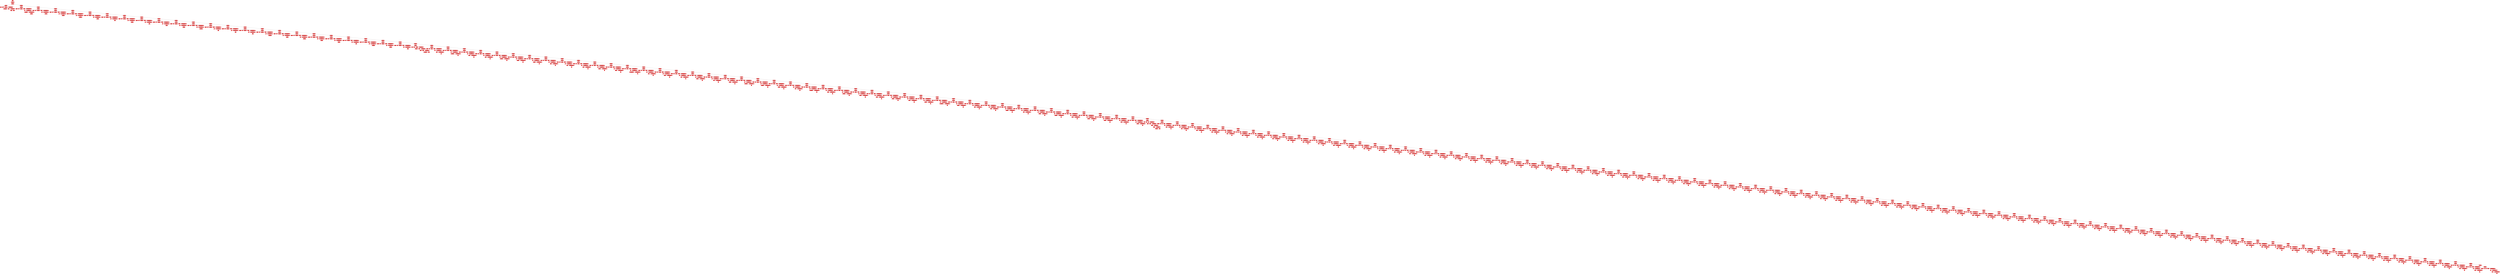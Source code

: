  digraph G {
     rankdir=TB;  node[ shape=oval,  style=filled ,fillcolor=red, fontcolor=black, color=black];  
edge[color=black] 

"0" [label="INICIO"]"1" [label=""]"0" -> "1""1" [label="INSTRUCCION"]"2" [label=""]"1" -> "2""2" [label="OPERACION"]"3" [label=""]"2" -> "3""3" [label="CREACION"]"4" [label="crear"]"3" -> "4""3" [label="CREACION"]"5" [label="tabla"]"3" -> "5""3" [label="CREACION"]"6" [label="departamento"]"3" -> "6""3" [label="CREACION"]"7" [label=""]"3" -> "7""7" [label="CAMPOS_CREACION"]"8" [label="id_departamento"]"7" -> "8""7" [label="CAMPOS_CREACION"]"9" [label="entero"]"7" -> "9""7" [label="CAMPOS_CREACION"]"10" [label=""]"7" -> "10""10" [label="CAMPOS_CREACION"]"11" [label="nombre"]"10" -> "11""10" [label="CAMPOS_CREACION"]"12" [label="cadena"]"10" -> "12""2" [label="OPERACION"]"13" [label=""]"2" -> "13""13" [label="OPERACION"]"14" [label=""]"13" -> "14""14" [label="INSERCION"]"15" [label="insertar"]"14" -> "15""14" [label="INSERCION"]"16" [label="en"]"14" -> "16""14" [label="INSERCION"]"17" [label="estudiantes"]"14" -> "17""14" [label="INSERCION"]"18" [label="valores"]"14" -> "18""14" [label="INSERCION"]"19" [label=""]"14" -> "19""19" [label="PARAMETROS_INSERTAR"]"20" [label="0"]"19" -> "20""19" [label="PARAMETROS_INSERTAR"]"21" [label=""]"19" -> "21""21" [label="PARAMETROS_INSERTAR"]"22" [label="pepito gímenez"]"21" -> "22""21" [label="PARAMETROS_INSERTAR"]"23" [label=""]"21" -> "23""23" [label="PARAMETROS_INSERTAR"]"24" [label="'02/02/2012'"]"23" -> "24""13" [label="OPERACION"]"25" [label=""]"13" -> "25""25" [label="OPERACION"]"26" [label=""]"25" -> "26""26" [label="INSERCION"]"27" [label="insertar"]"26" -> "27""26" [label="INSERCION"]"28" [label="en"]"26" -> "28""26" [label="INSERCION"]"29" [label="departamento"]"26" -> "29""26" [label="INSERCION"]"30" [label="valores"]"26" -> "30""26" [label="INSERCION"]"31" [label=""]"26" -> "31""31" [label="PARAMETROS_INSERTAR"]"32" [label="0"]"31" -> "32""31" [label="PARAMETROS_INSERTAR"]"33" [label=""]"31" -> "33""33" [label="PARAMETROS_INSERTAR"]"34" [label="alta verapaz"]"33" -> "34""25" [label="OPERACION"]"35" [label=""]"25" -> "35""35" [label="OPERACION"]"36" [label=""]"35" -> "36""36" [label="INSERCION"]"37" [label="insertar"]"36" -> "37""36" [label="INSERCION"]"38" [label="en"]"36" -> "38""36" [label="INSERCION"]"39" [label="departamento"]"36" -> "39""36" [label="INSERCION"]"40" [label="valores"]"36" -> "40""36" [label="INSERCION"]"41" [label=""]"36" -> "41""41" [label="PARAMETROS_INSERTAR"]"42" [label="1"]"41" -> "42""41" [label="PARAMETROS_INSERTAR"]"43" [label=""]"41" -> "43""43" [label="PARAMETROS_INSERTAR"]"44" [label="baja verapaz"]"43" -> "44""35" [label="OPERACION"]"45" [label=""]"35" -> "45""45" [label="OPERACION"]"46" [label=""]"45" -> "46""46" [label="INSERCION"]"47" [label="insertar"]"46" -> "47""46" [label="INSERCION"]"48" [label="en"]"46" -> "48""46" [label="INSERCION"]"49" [label="departamento"]"46" -> "49""46" [label="INSERCION"]"50" [label="valores"]"46" -> "50""46" [label="INSERCION"]"51" [label=""]"46" -> "51""51" [label="PARAMETROS_INSERTAR"]"52" [label="2"]"51" -> "52""51" [label="PARAMETROS_INSERTAR"]"53" [label=""]"51" -> "53""53" [label="PARAMETROS_INSERTAR"]"54" [label="chimaltenango"]"53" -> "54""45" [label="OPERACION"]"55" [label=""]"45" -> "55""55" [label="OPERACION"]"56" [label=""]"55" -> "56""56" [label="INSERCION"]"57" [label="insertar"]"56" -> "57""56" [label="INSERCION"]"58" [label="en"]"56" -> "58""56" [label="INSERCION"]"59" [label="departamento"]"56" -> "59""56" [label="INSERCION"]"60" [label="valores"]"56" -> "60""56" [label="INSERCION"]"61" [label=""]"56" -> "61""61" [label="PARAMETROS_INSERTAR"]"62" [label="3"]"61" -> "62""61" [label="PARAMETROS_INSERTAR"]"63" [label=""]"61" -> "63""63" [label="PARAMETROS_INSERTAR"]"64" [label="chiquimula"]"63" -> "64""55" [label="OPERACION"]"65" [label=""]"55" -> "65""65" [label="OPERACION"]"66" [label=""]"65" -> "66""66" [label="INSERCION"]"67" [label="insertar"]"66" -> "67""66" [label="INSERCION"]"68" [label="en"]"66" -> "68""66" [label="INSERCION"]"69" [label="departamento"]"66" -> "69""66" [label="INSERCION"]"70" [label="valores"]"66" -> "70""66" [label="INSERCION"]"71" [label=""]"66" -> "71""71" [label="PARAMETROS_INSERTAR"]"72" [label="4"]"71" -> "72""71" [label="PARAMETROS_INSERTAR"]"73" [label=""]"71" -> "73""73" [label="PARAMETROS_INSERTAR"]"74" [label="petén"]"73" -> "74""65" [label="OPERACION"]"75" [label=""]"65" -> "75""75" [label="OPERACION"]"76" [label=""]"75" -> "76""76" [label="INSERCION"]"77" [label="insertar"]"76" -> "77""76" [label="INSERCION"]"78" [label="en"]"76" -> "78""76" [label="INSERCION"]"79" [label="departamento"]"76" -> "79""76" [label="INSERCION"]"80" [label="valores"]"76" -> "80""76" [label="INSERCION"]"81" [label=""]"76" -> "81""81" [label="PARAMETROS_INSERTAR"]"82" [label="5"]"81" -> "82""81" [label="PARAMETROS_INSERTAR"]"83" [label=""]"81" -> "83""83" [label="PARAMETROS_INSERTAR"]"84" [label="el progreso"]"83" -> "84""75" [label="OPERACION"]"85" [label=""]"75" -> "85""85" [label="OPERACION"]"86" [label=""]"85" -> "86""86" [label="INSERCION"]"87" [label="insertar"]"86" -> "87""86" [label="INSERCION"]"88" [label="en"]"86" -> "88""86" [label="INSERCION"]"89" [label="departamento"]"86" -> "89""86" [label="INSERCION"]"90" [label="valores"]"86" -> "90""86" [label="INSERCION"]"91" [label=""]"86" -> "91""91" [label="PARAMETROS_INSERTAR"]"92" [label="6"]"91" -> "92""91" [label="PARAMETROS_INSERTAR"]"93" [label=""]"91" -> "93""93" [label="PARAMETROS_INSERTAR"]"94" [label="quiché"]"93" -> "94""85" [label="OPERACION"]"95" [label=""]"85" -> "95""95" [label="OPERACION"]"96" [label=""]"95" -> "96""96" [label="INSERCION"]"97" [label="insertar"]"96" -> "97""96" [label="INSERCION"]"98" [label="en"]"96" -> "98""96" [label="INSERCION"]"99" [label="departamento"]"96" -> "99""96" [label="INSERCION"]"100" [label="valores"]"96" -> "100""96" [label="INSERCION"]"101" [label=""]"96" -> "101""101" [label="PARAMETROS_INSERTAR"]"102" [label="7"]"101" -> "102""101" [label="PARAMETROS_INSERTAR"]"103" [label=""]"101" -> "103""103" [label="PARAMETROS_INSERTAR"]"104" [label="escuintla"]"103" -> "104""95" [label="OPERACION"]"105" [label=""]"95" -> "105""105" [label="OPERACION"]"106" [label=""]"105" -> "106""106" [label="INSERCION"]"107" [label="insertar"]"106" -> "107""106" [label="INSERCION"]"108" [label="en"]"106" -> "108""106" [label="INSERCION"]"109" [label="departamento"]"106" -> "109""106" [label="INSERCION"]"110" [label="valores"]"106" -> "110""106" [label="INSERCION"]"111" [label=""]"106" -> "111""111" [label="PARAMETROS_INSERTAR"]"112" [label="8"]"111" -> "112""111" [label="PARAMETROS_INSERTAR"]"113" [label=""]"111" -> "113""113" [label="PARAMETROS_INSERTAR"]"114" [label="guatemala"]"113" -> "114""105" [label="OPERACION"]"115" [label=""]"105" -> "115""115" [label="OPERACION"]"116" [label=""]"115" -> "116""116" [label="INSERCION"]"117" [label="insertar"]"116" -> "117""116" [label="INSERCION"]"118" [label="en"]"116" -> "118""116" [label="INSERCION"]"119" [label="departamento"]"116" -> "119""116" [label="INSERCION"]"120" [label="valores"]"116" -> "120""116" [label="INSERCION"]"121" [label=""]"116" -> "121""121" [label="PARAMETROS_INSERTAR"]"122" [label="9"]"121" -> "122""121" [label="PARAMETROS_INSERTAR"]"123" [label=""]"121" -> "123""123" [label="PARAMETROS_INSERTAR"]"124" [label="huehuetenango"]"123" -> "124""115" [label="OPERACION"]"125" [label=""]"115" -> "125""125" [label="OPERACION"]"126" [label=""]"125" -> "126""126" [label="INSERCION"]"127" [label="insertar"]"126" -> "127""126" [label="INSERCION"]"128" [label="en"]"126" -> "128""126" [label="INSERCION"]"129" [label="departamento"]"126" -> "129""126" [label="INSERCION"]"130" [label="valores"]"126" -> "130""126" [label="INSERCION"]"131" [label=""]"126" -> "131""131" [label="PARAMETROS_INSERTAR"]"132" [label="10"]"131" -> "132""131" [label="PARAMETROS_INSERTAR"]"133" [label=""]"131" -> "133""133" [label="PARAMETROS_INSERTAR"]"134" [label="izabal"]"133" -> "134""125" [label="OPERACION"]"135" [label=""]"125" -> "135""135" [label="OPERACION"]"136" [label=""]"135" -> "136""136" [label="INSERCION"]"137" [label="insertar"]"136" -> "137""136" [label="INSERCION"]"138" [label="en"]"136" -> "138""136" [label="INSERCION"]"139" [label="departamento"]"136" -> "139""136" [label="INSERCION"]"140" [label="valores"]"136" -> "140""136" [label="INSERCION"]"141" [label=""]"136" -> "141""141" [label="PARAMETROS_INSERTAR"]"142" [label="11"]"141" -> "142""141" [label="PARAMETROS_INSERTAR"]"143" [label=""]"141" -> "143""143" [label="PARAMETROS_INSERTAR"]"144" [label="jalapa"]"143" -> "144""135" [label="OPERACION"]"145" [label=""]"135" -> "145""145" [label="OPERACION"]"146" [label=""]"145" -> "146""146" [label="INSERCION"]"147" [label="insertar"]"146" -> "147""146" [label="INSERCION"]"148" [label="en"]"146" -> "148""146" [label="INSERCION"]"149" [label="departamento"]"146" -> "149""146" [label="INSERCION"]"150" [label="valores"]"146" -> "150""146" [label="INSERCION"]"151" [label=""]"146" -> "151""151" [label="PARAMETROS_INSERTAR"]"152" [label="12"]"151" -> "152""151" [label="PARAMETROS_INSERTAR"]"153" [label=""]"151" -> "153""153" [label="PARAMETROS_INSERTAR"]"154" [label="jutiapa"]"153" -> "154""145" [label="OPERACION"]"155" [label=""]"145" -> "155""155" [label="OPERACION"]"156" [label=""]"155" -> "156""156" [label="INSERCION"]"157" [label="insertar"]"156" -> "157""156" [label="INSERCION"]"158" [label="en"]"156" -> "158""156" [label="INSERCION"]"159" [label="departamento"]"156" -> "159""156" [label="INSERCION"]"160" [label="valores"]"156" -> "160""156" [label="INSERCION"]"161" [label=""]"156" -> "161""161" [label="PARAMETROS_INSERTAR"]"162" [label="13"]"161" -> "162""161" [label="PARAMETROS_INSERTAR"]"163" [label=""]"161" -> "163""163" [label="PARAMETROS_INSERTAR"]"164" [label="quetzaltenango"]"163" -> "164""155" [label="OPERACION"]"165" [label=""]"155" -> "165""165" [label="OPERACION"]"166" [label=""]"165" -> "166""166" [label="INSERCION"]"167" [label="insertar"]"166" -> "167""166" [label="INSERCION"]"168" [label="en"]"166" -> "168""166" [label="INSERCION"]"169" [label="departamento"]"166" -> "169""166" [label="INSERCION"]"170" [label="valores"]"166" -> "170""166" [label="INSERCION"]"171" [label=""]"166" -> "171""171" [label="PARAMETROS_INSERTAR"]"172" [label="14"]"171" -> "172""171" [label="PARAMETROS_INSERTAR"]"173" [label=""]"171" -> "173""173" [label="PARAMETROS_INSERTAR"]"174" [label="retalhuleu"]"173" -> "174""165" [label="OPERACION"]"175" [label=""]"165" -> "175""175" [label="OPERACION"]"176" [label=""]"175" -> "176""176" [label="INSERCION"]"177" [label="insertar"]"176" -> "177""176" [label="INSERCION"]"178" [label="en"]"176" -> "178""176" [label="INSERCION"]"179" [label="departamento"]"176" -> "179""176" [label="INSERCION"]"180" [label="valores"]"176" -> "180""176" [label="INSERCION"]"181" [label=""]"176" -> "181""181" [label="PARAMETROS_INSERTAR"]"182" [label="15"]"181" -> "182""181" [label="PARAMETROS_INSERTAR"]"183" [label=""]"181" -> "183""183" [label="PARAMETROS_INSERTAR"]"184" [label="sacatepéquez"]"183" -> "184""175" [label="OPERACION"]"185" [label=""]"175" -> "185""185" [label="OPERACION"]"186" [label=""]"185" -> "186""186" [label="INSERCION"]"187" [label="insertar"]"186" -> "187""186" [label="INSERCION"]"188" [label="en"]"186" -> "188""186" [label="INSERCION"]"189" [label="departamento"]"186" -> "189""186" [label="INSERCION"]"190" [label="valores"]"186" -> "190""186" [label="INSERCION"]"191" [label=""]"186" -> "191""191" [label="PARAMETROS_INSERTAR"]"192" [label="16"]"191" -> "192""191" [label="PARAMETROS_INSERTAR"]"193" [label=""]"191" -> "193""193" [label="PARAMETROS_INSERTAR"]"194" [label="san marcos"]"193" -> "194""185" [label="OPERACION"]"195" [label=""]"185" -> "195""195" [label="OPERACION"]"196" [label=""]"195" -> "196""196" [label="INSERCION"]"197" [label="insertar"]"196" -> "197""196" [label="INSERCION"]"198" [label="en"]"196" -> "198""196" [label="INSERCION"]"199" [label="departamento"]"196" -> "199""196" [label="INSERCION"]"200" [label="valores"]"196" -> "200""196" [label="INSERCION"]"201" [label=""]"196" -> "201""201" [label="PARAMETROS_INSERTAR"]"202" [label="17"]"201" -> "202""201" [label="PARAMETROS_INSERTAR"]"203" [label=""]"201" -> "203""203" [label="PARAMETROS_INSERTAR"]"204" [label="santa rosa"]"203" -> "204""195" [label="OPERACION"]"205" [label=""]"195" -> "205""205" [label="OPERACION"]"206" [label=""]"205" -> "206""206" [label="INSERCION"]"207" [label="insertar"]"206" -> "207""206" [label="INSERCION"]"208" [label="en"]"206" -> "208""206" [label="INSERCION"]"209" [label="departamento"]"206" -> "209""206" [label="INSERCION"]"210" [label="valores"]"206" -> "210""206" [label="INSERCION"]"211" [label=""]"206" -> "211""211" [label="PARAMETROS_INSERTAR"]"212" [label="18"]"211" -> "212""211" [label="PARAMETROS_INSERTAR"]"213" [label=""]"211" -> "213""213" [label="PARAMETROS_INSERTAR"]"214" [label="sololá"]"213" -> "214""205" [label="OPERACION"]"215" [label=""]"205" -> "215""215" [label="OPERACION"]"216" [label=""]"215" -> "216""216" [label="INSERCION"]"217" [label="insertar"]"216" -> "217""216" [label="INSERCION"]"218" [label="en"]"216" -> "218""216" [label="INSERCION"]"219" [label="departamento"]"216" -> "219""216" [label="INSERCION"]"220" [label="valores"]"216" -> "220""216" [label="INSERCION"]"221" [label=""]"216" -> "221""221" [label="PARAMETROS_INSERTAR"]"222" [label="19"]"221" -> "222""221" [label="PARAMETROS_INSERTAR"]"223" [label=""]"221" -> "223""223" [label="PARAMETROS_INSERTAR"]"224" [label="suchitepéquez"]"223" -> "224""215" [label="OPERACION"]"225" [label=""]"215" -> "225""225" [label="OPERACION"]"226" [label=""]"225" -> "226""226" [label="INSERCION"]"227" [label="insertar"]"226" -> "227""226" [label="INSERCION"]"228" [label="en"]"226" -> "228""226" [label="INSERCION"]"229" [label="departamento"]"226" -> "229""226" [label="INSERCION"]"230" [label="valores"]"226" -> "230""226" [label="INSERCION"]"231" [label=""]"226" -> "231""231" [label="PARAMETROS_INSERTAR"]"232" [label="20"]"231" -> "232""231" [label="PARAMETROS_INSERTAR"]"233" [label=""]"231" -> "233""233" [label="PARAMETROS_INSERTAR"]"234" [label="totonicapán"]"233" -> "234""225" [label="OPERACION"]"235" [label=""]"225" -> "235""235" [label="OPERACION"]"236" [label=""]"235" -> "236""236" [label="INSERCION"]"237" [label="insertar"]"236" -> "237""236" [label="INSERCION"]"238" [label="en"]"236" -> "238""236" [label="INSERCION"]"239" [label="departamento"]"236" -> "239""236" [label="INSERCION"]"240" [label="valores"]"236" -> "240""236" [label="INSERCION"]"241" [label=""]"236" -> "241""241" [label="PARAMETROS_INSERTAR"]"242" [label="21"]"241" -> "242""241" [label="PARAMETROS_INSERTAR"]"243" [label=""]"241" -> "243""243" [label="PARAMETROS_INSERTAR"]"244" [label="zacapa"]"243" -> "244""235" [label="OPERACION"]"245" [label=""]"235" -> "245""245" [label="OPERACION"]"246" [label=""]"245" -> "246""246" [label="CREACION"]"247" [label="crear"]"246" -> "247""246" [label="CREACION"]"248" [label="tabla"]"246" -> "248""246" [label="CREACION"]"249" [label="municipios"]"246" -> "249""246" [label="CREACION"]"250" [label=""]"246" -> "250""250" [label="CAMPOS_CREACION"]"251" [label="id_municipio"]"250" -> "251""250" [label="CAMPOS_CREACION"]"252" [label="entero"]"250" -> "252""250" [label="CAMPOS_CREACION"]"253" [label=""]"250" -> "253""253" [label="CAMPOS_CREACION"]"254" [label="nombre"]"253" -> "254""253" [label="CAMPOS_CREACION"]"255" [label="cadena"]"253" -> "255""253" [label="CAMPOS_CREACION"]"256" [label=""]"253" -> "256""256" [label="CAMPOS_CREACION"]"257" [label="id_departamento"]"256" -> "257""256" [label="CAMPOS_CREACION"]"258" [label="entero"]"256" -> "258""245" [label="OPERACION"]"259" [label=""]"245" -> "259""259" [label="OPERACION"]"260" [label=""]"259" -> "260""260" [label="INSERCION"]"261" [label="insertar"]"260" -> "261""260" [label="INSERCION"]"262" [label="en"]"260" -> "262""260" [label="INSERCION"]"263" [label="municipio"]"260" -> "263""260" [label="INSERCION"]"264" [label="valores"]"260" -> "264""260" [label="INSERCION"]"265" [label=""]"260" -> "265""265" [label="PARAMETROS_INSERTAR"]"266" [label="0"]"265" -> "266""265" [label="PARAMETROS_INSERTAR"]"267" [label=""]"265" -> "267""267" [label="PARAMETROS_INSERTAR"]"268" [label="coban"]"267" -> "268""267" [label="PARAMETROS_INSERTAR"]"269" [label=""]"267" -> "269""269" [label="PARAMETROS_INSERTAR"]"270" [label="1"]"269" -> "270""259" [label="OPERACION"]"271" [label=""]"259" -> "271""271" [label="OPERACION"]"272" [label=""]"271" -> "272""272" [label="INSERCION"]"273" [label="insertar"]"272" -> "273""272" [label="INSERCION"]"274" [label="en"]"272" -> "274""272" [label="INSERCION"]"275" [label="municipio"]"272" -> "275""272" [label="INSERCION"]"276" [label="valores"]"272" -> "276""272" [label="INSERCION"]"277" [label=""]"272" -> "277""277" [label="PARAMETROS_INSERTAR"]"278" [label="1"]"277" -> "278""277" [label="PARAMETROS_INSERTAR"]"279" [label=""]"277" -> "279""279" [label="PARAMETROS_INSERTAR"]"280" [label="san pedrocarchá"]"279" -> "280""279" [label="PARAMETROS_INSERTAR"]"281" [label=""]"279" -> "281""281" [label="PARAMETROS_INSERTAR"]"282" [label="1"]"281" -> "282""271" [label="OPERACION"]"283" [label=""]"271" -> "283""283" [label="OPERACION"]"284" [label=""]"283" -> "284""284" [label="INSERCION"]"285" [label="insertar"]"284" -> "285""284" [label="INSERCION"]"286" [label="en"]"284" -> "286""284" [label="INSERCION"]"287" [label="municipio"]"284" -> "287""284" [label="INSERCION"]"288" [label="valores"]"284" -> "288""284" [label="INSERCION"]"289" [label=""]"284" -> "289""289" [label="PARAMETROS_INSERTAR"]"290" [label="2"]"289" -> "290""289" [label="PARAMETROS_INSERTAR"]"291" [label=""]"289" -> "291""291" [label="PARAMETROS_INSERTAR"]"292" [label="cubulcu"]"291" -> "292""291" [label="PARAMETROS_INSERTAR"]"293" [label=""]"291" -> "293""293" [label="PARAMETROS_INSERTAR"]"294" [label="2"]"293" -> "294""283" [label="OPERACION"]"295" [label=""]"283" -> "295""295" [label="OPERACION"]"296" [label=""]"295" -> "296""296" [label="INSERCION"]"297" [label="insertar"]"296" -> "297""296" [label="INSERCION"]"298" [label="en"]"296" -> "298""296" [label="INSERCION"]"299" [label="municipio"]"296" -> "299""296" [label="INSERCION"]"300" [label="valores"]"296" -> "300""296" [label="INSERCION"]"301" [label=""]"296" -> "301""301" [label="PARAMETROS_INSERTAR"]"302" [label="3"]"301" -> "302""301" [label="PARAMETROS_INSERTAR"]"303" [label=""]"301" -> "303""303" [label="PARAMETROS_INSERTAR"]"304" [label="salamá"]"303" -> "304""303" [label="PARAMETROS_INSERTAR"]"305" [label=""]"303" -> "305""305" [label="PARAMETROS_INSERTAR"]"306" [label="2"]"305" -> "306""295" [label="OPERACION"]"307" [label=""]"295" -> "307""307" [label="OPERACION"]"308" [label=""]"307" -> "308""308" [label="INSERCION"]"309" [label="insertar"]"308" -> "309""308" [label="INSERCION"]"310" [label="en"]"308" -> "310""308" [label="INSERCION"]"311" [label="municipio"]"308" -> "311""308" [label="INSERCION"]"312" [label="valores"]"308" -> "312""308" [label="INSERCION"]"313" [label=""]"308" -> "313""313" [label="PARAMETROS_INSERTAR"]"314" [label="4"]"313" -> "314""313" [label="PARAMETROS_INSERTAR"]"315" [label=""]"313" -> "315""315" [label="PARAMETROS_INSERTAR"]"316" [label="chimaltenango"]"315" -> "316""315" [label="PARAMETROS_INSERTAR"]"317" [label=""]"315" -> "317""317" [label="PARAMETROS_INSERTAR"]"318" [label="3"]"317" -> "318""307" [label="OPERACION"]"319" [label=""]"307" -> "319""319" [label="OPERACION"]"320" [label=""]"319" -> "320""320" [label="INSERCION"]"321" [label="insertar"]"320" -> "321""320" [label="INSERCION"]"322" [label="en"]"320" -> "322""320" [label="INSERCION"]"323" [label="municipio"]"320" -> "323""320" [label="INSERCION"]"324" [label="valores"]"320" -> "324""320" [label="INSERCION"]"325" [label=""]"320" -> "325""325" [label="PARAMETROS_INSERTAR"]"326" [label="5"]"325" -> "326""325" [label="PARAMETROS_INSERTAR"]"327" [label=""]"325" -> "327""327" [label="PARAMETROS_INSERTAR"]"328" [label="acatenango"]"327" -> "328""327" [label="PARAMETROS_INSERTAR"]"329" [label=""]"327" -> "329""329" [label="PARAMETROS_INSERTAR"]"330" [label="3"]"329" -> "330""319" [label="OPERACION"]"331" [label=""]"319" -> "331""331" [label="OPERACION"]"332" [label=""]"331" -> "332""332" [label="INSERCION"]"333" [label="insertar"]"332" -> "333""332" [label="INSERCION"]"334" [label="en"]"332" -> "334""332" [label="INSERCION"]"335" [label="municipio"]"332" -> "335""332" [label="INSERCION"]"336" [label="valores"]"332" -> "336""332" [label="INSERCION"]"337" [label=""]"332" -> "337""337" [label="PARAMETROS_INSERTAR"]"338" [label="6"]"337" -> "338""337" [label="PARAMETROS_INSERTAR"]"339" [label=""]"337" -> "339""339" [label="PARAMETROS_INSERTAR"]"340" [label="chiquimula"]"339" -> "340""339" [label="PARAMETROS_INSERTAR"]"341" [label=""]"339" -> "341""341" [label="PARAMETROS_INSERTAR"]"342" [label="4"]"341" -> "342""331" [label="OPERACION"]"343" [label=""]"331" -> "343""343" [label="OPERACION"]"344" [label=""]"343" -> "344""344" [label="INSERCION"]"345" [label="insertar"]"344" -> "345""344" [label="INSERCION"]"346" [label="en"]"344" -> "346""344" [label="INSERCION"]"347" [label="municipio"]"344" -> "347""344" [label="INSERCION"]"348" [label="valores"]"344" -> "348""344" [label="INSERCION"]"349" [label=""]"344" -> "349""349" [label="PARAMETROS_INSERTAR"]"350" [label="7"]"349" -> "350""349" [label="PARAMETROS_INSERTAR"]"351" [label=""]"349" -> "351""351" [label="PARAMETROS_INSERTAR"]"352" [label="jocotán"]"351" -> "352""351" [label="PARAMETROS_INSERTAR"]"353" [label=""]"351" -> "353""353" [label="PARAMETROS_INSERTAR"]"354" [label="4"]"353" -> "354""343" [label="OPERACION"]"355" [label=""]"343" -> "355""355" [label="OPERACION"]"356" [label=""]"355" -> "356""356" [label="INSERCION"]"357" [label="insertar"]"356" -> "357""356" [label="INSERCION"]"358" [label="en"]"356" -> "358""356" [label="INSERCION"]"359" [label="municipio"]"356" -> "359""356" [label="INSERCION"]"360" [label="valores"]"356" -> "360""356" [label="INSERCION"]"361" [label=""]"356" -> "361""361" [label="PARAMETROS_INSERTAR"]"362" [label="8"]"361" -> "362""361" [label="PARAMETROS_INSERTAR"]"363" [label=""]"361" -> "363""363" [label="PARAMETROS_INSERTAR"]"364" [label="flores"]"363" -> "364""363" [label="PARAMETROS_INSERTAR"]"365" [label=""]"363" -> "365""365" [label="PARAMETROS_INSERTAR"]"366" [label="5"]"365" -> "366""355" [label="OPERACION"]"367" [label=""]"355" -> "367""367" [label="OPERACION"]"368" [label=""]"367" -> "368""368" [label="INSERCION"]"369" [label="insertar"]"368" -> "369""368" [label="INSERCION"]"370" [label="en"]"368" -> "370""368" [label="INSERCION"]"371" [label="municipio"]"368" -> "371""368" [label="INSERCION"]"372" [label="valores"]"368" -> "372""368" [label="INSERCION"]"373" [label=""]"368" -> "373""373" [label="PARAMETROS_INSERTAR"]"374" [label="9"]"373" -> "374""373" [label="PARAMETROS_INSERTAR"]"375" [label=""]"373" -> "375""375" [label="PARAMETROS_INSERTAR"]"376" [label="dolores"]"375" -> "376""375" [label="PARAMETROS_INSERTAR"]"377" [label=""]"375" -> "377""377" [label="PARAMETROS_INSERTAR"]"378" [label="5"]"377" -> "378""367" [label="OPERACION"]"379" [label=""]"367" -> "379""379" [label="OPERACION"]"380" [label=""]"379" -> "380""380" [label="INSERCION"]"381" [label="insertar"]"380" -> "381""380" [label="INSERCION"]"382" [label="en"]"380" -> "382""380" [label="INSERCION"]"383" [label="municipio"]"380" -> "383""380" [label="INSERCION"]"384" [label="valores"]"380" -> "384""380" [label="INSERCION"]"385" [label=""]"380" -> "385""385" [label="PARAMETROS_INSERTAR"]"386" [label="10"]"385" -> "386""385" [label="PARAMETROS_INSERTAR"]"387" [label=""]"385" -> "387""387" [label="PARAMETROS_INSERTAR"]"388" [label="guastatoya"]"387" -> "388""387" [label="PARAMETROS_INSERTAR"]"389" [label=""]"387" -> "389""389" [label="PARAMETROS_INSERTAR"]"390" [label="6"]"389" -> "390""379" [label="OPERACION"]"391" [label=""]"379" -> "391""391" [label="OPERACION"]"392" [label=""]"391" -> "392""392" [label="INSERCION"]"393" [label="insertar"]"392" -> "393""392" [label="INSERCION"]"394" [label="en"]"392" -> "394""392" [label="INSERCION"]"395" [label="municipio"]"392" -> "395""392" [label="INSERCION"]"396" [label="valores"]"392" -> "396""392" [label="INSERCION"]"397" [label=""]"392" -> "397""397" [label="PARAMETROS_INSERTAR"]"398" [label="11"]"397" -> "398""397" [label="PARAMETROS_INSERTAR"]"399" [label=""]"397" -> "399""399" [label="PARAMETROS_INSERTAR"]"400" [label="morazán"]"399" -> "400""399" [label="PARAMETROS_INSERTAR"]"401" [label=""]"399" -> "401""401" [label="PARAMETROS_INSERTAR"]"402" [label="6"]"401" -> "402""391" [label="OPERACION"]"403" [label=""]"391" -> "403""403" [label="OPERACION"]"404" [label=""]"403" -> "404""404" [label="INSERCION"]"405" [label="insertar"]"404" -> "405""404" [label="INSERCION"]"406" [label="en"]"404" -> "406""404" [label="INSERCION"]"407" [label="municipio"]"404" -> "407""404" [label="INSERCION"]"408" [label="valores"]"404" -> "408""404" [label="INSERCION"]"409" [label=""]"404" -> "409""409" [label="PARAMETROS_INSERTAR"]"410" [label="12"]"409" -> "410""409" [label="PARAMETROS_INSERTAR"]"411" [label=""]"409" -> "411""411" [label="PARAMETROS_INSERTAR"]"412" [label="santa cruz del quiché"]"411" -> "412""411" [label="PARAMETROS_INSERTAR"]"413" [label=""]"411" -> "413""413" [label="PARAMETROS_INSERTAR"]"414" [label="7"]"413" -> "414""403" [label="OPERACION"]"415" [label=""]"403" -> "415""415" [label="OPERACION"]"416" [label=""]"415" -> "416""416" [label="INSERCION"]"417" [label="insertar"]"416" -> "417""416" [label="INSERCION"]"418" [label="en"]"416" -> "418""416" [label="INSERCION"]"419" [label="municipio"]"416" -> "419""416" [label="INSERCION"]"420" [label="valores"]"416" -> "420""416" [label="INSERCION"]"421" [label=""]"416" -> "421""421" [label="PARAMETROS_INSERTAR"]"422" [label="13"]"421" -> "422""421" [label="PARAMETROS_INSERTAR"]"423" [label=""]"421" -> "423""423" [label="PARAMETROS_INSERTAR"]"424" [label="canillá"]"423" -> "424""423" [label="PARAMETROS_INSERTAR"]"425" [label=""]"423" -> "425""425" [label="PARAMETROS_INSERTAR"]"426" [label="7"]"425" -> "426""415" [label="OPERACION"]"427" [label=""]"415" -> "427""427" [label="OPERACION"]"428" [label=""]"427" -> "428""428" [label="INSERCION"]"429" [label="insertar"]"428" -> "429""428" [label="INSERCION"]"430" [label="en"]"428" -> "430""428" [label="INSERCION"]"431" [label="municipio"]"428" -> "431""428" [label="INSERCION"]"432" [label="valores"]"428" -> "432""428" [label="INSERCION"]"433" [label=""]"428" -> "433""433" [label="PARAMETROS_INSERTAR"]"434" [label="14"]"433" -> "434""433" [label="PARAMETROS_INSERTAR"]"435" [label=""]"433" -> "435""435" [label="PARAMETROS_INSERTAR"]"436" [label="escuintla"]"435" -> "436""435" [label="PARAMETROS_INSERTAR"]"437" [label=""]"435" -> "437""437" [label="PARAMETROS_INSERTAR"]"438" [label="8"]"437" -> "438""427" [label="OPERACION"]"439" [label=""]"427" -> "439""439" [label="OPERACION"]"440" [label=""]"439" -> "440""440" [label="INSERCION"]"441" [label="insertar"]"440" -> "441""440" [label="INSERCION"]"442" [label="en"]"440" -> "442""440" [label="INSERCION"]"443" [label="municipio"]"440" -> "443""440" [label="INSERCION"]"444" [label="valores"]"440" -> "444""440" [label="INSERCION"]"445" [label=""]"440" -> "445""445" [label="PARAMETROS_INSERTAR"]"446" [label="15"]"445" -> "446""445" [label="PARAMETROS_INSERTAR"]"447" [label=""]"445" -> "447""447" [label="PARAMETROS_INSERTAR"]"448" [label="iztapa"]"447" -> "448""447" [label="PARAMETROS_INSERTAR"]"449" [label=""]"447" -> "449""449" [label="PARAMETROS_INSERTAR"]"450" [label="8"]"449" -> "450""439" [label="OPERACION"]"451" [label=""]"439" -> "451""451" [label="OPERACION"]"452" [label=""]"451" -> "452""452" [label="INSERCION"]"453" [label="insertar"]"452" -> "453""452" [label="INSERCION"]"454" [label="en"]"452" -> "454""452" [label="INSERCION"]"455" [label="municipio"]"452" -> "455""452" [label="INSERCION"]"456" [label="valores"]"452" -> "456""452" [label="INSERCION"]"457" [label=""]"452" -> "457""457" [label="PARAMETROS_INSERTAR"]"458" [label="16"]"457" -> "458""457" [label="PARAMETROS_INSERTAR"]"459" [label=""]"457" -> "459""459" [label="PARAMETROS_INSERTAR"]"460" [label="guatemala"]"459" -> "460""459" [label="PARAMETROS_INSERTAR"]"461" [label=""]"459" -> "461""461" [label="PARAMETROS_INSERTAR"]"462" [label="9"]"461" -> "462""451" [label="OPERACION"]"463" [label=""]"451" -> "463""463" [label="OPERACION"]"464" [label=""]"463" -> "464""464" [label="INSERCION"]"465" [label="insertar"]"464" -> "465""464" [label="INSERCION"]"466" [label="en"]"464" -> "466""464" [label="INSERCION"]"467" [label="municipio"]"464" -> "467""464" [label="INSERCION"]"468" [label="valores"]"464" -> "468""464" [label="INSERCION"]"469" [label=""]"464" -> "469""469" [label="PARAMETROS_INSERTAR"]"470" [label="17"]"469" -> "470""469" [label="PARAMETROS_INSERTAR"]"471" [label=""]"469" -> "471""471" [label="PARAMETROS_INSERTAR"]"472" [label="mixco"]"471" -> "472""471" [label="PARAMETROS_INSERTAR"]"473" [label=""]"471" -> "473""473" [label="PARAMETROS_INSERTAR"]"474" [label="9"]"473" -> "474""463" [label="OPERACION"]"475" [label=""]"463" -> "475""475" [label="OPERACION"]"476" [label=""]"475" -> "476""476" [label="INSERCION"]"477" [label="insertar"]"476" -> "477""476" [label="INSERCION"]"478" [label="en"]"476" -> "478""476" [label="INSERCION"]"479" [label="municipio"]"476" -> "479""476" [label="INSERCION"]"480" [label="valores"]"476" -> "480""476" [label="INSERCION"]"481" [label=""]"476" -> "481""481" [label="PARAMETROS_INSERTAR"]"482" [label="18"]"481" -> "482""481" [label="PARAMETROS_INSERTAR"]"483" [label=""]"481" -> "483""483" [label="PARAMETROS_INSERTAR"]"484" [label="aguacatán"]"483" -> "484""483" [label="PARAMETROS_INSERTAR"]"485" [label=""]"483" -> "485""485" [label="PARAMETROS_INSERTAR"]"486" [label="10"]"485" -> "486""475" [label="OPERACION"]"487" [label=""]"475" -> "487""487" [label="OPERACION"]"488" [label=""]"487" -> "488""488" [label="INSERCION"]"489" [label="insertar"]"488" -> "489""488" [label="INSERCION"]"490" [label="en"]"488" -> "490""488" [label="INSERCION"]"491" [label="municipio"]"488" -> "491""488" [label="INSERCION"]"492" [label="valores"]"488" -> "492""488" [label="INSERCION"]"493" [label=""]"488" -> "493""493" [label="PARAMETROS_INSERTAR"]"494" [label="19"]"493" -> "494""493" [label="PARAMETROS_INSERTAR"]"495" [label=""]"493" -> "495""495" [label="PARAMETROS_INSERTAR"]"496" [label="huehuetenango"]"495" -> "496""495" [label="PARAMETROS_INSERTAR"]"497" [label=""]"495" -> "497""497" [label="PARAMETROS_INSERTAR"]"498" [label="10"]"497" -> "498""487" [label="OPERACION"]"499" [label=""]"487" -> "499""499" [label="OPERACION"]"500" [label=""]"499" -> "500""500" [label="INSERCION"]"501" [label="insertar"]"500" -> "501""500" [label="INSERCION"]"502" [label="en"]"500" -> "502""500" [label="INSERCION"]"503" [label="municipio"]"500" -> "503""500" [label="INSERCION"]"504" [label="valores"]"500" -> "504""500" [label="INSERCION"]"505" [label=""]"500" -> "505""505" [label="PARAMETROS_INSERTAR"]"506" [label="20"]"505" -> "506""505" [label="PARAMETROS_INSERTAR"]"507" [label=""]"505" -> "507""507" [label="PARAMETROS_INSERTAR"]"508" [label="puerto barrios"]"507" -> "508""507" [label="PARAMETROS_INSERTAR"]"509" [label=""]"507" -> "509""509" [label="PARAMETROS_INSERTAR"]"510" [label="11"]"509" -> "510""499" [label="OPERACION"]"511" [label=""]"499" -> "511""511" [label="OPERACION"]"512" [label=""]"511" -> "512""512" [label="INSERCION"]"513" [label="insertar"]"512" -> "513""512" [label="INSERCION"]"514" [label="en"]"512" -> "514""512" [label="INSERCION"]"515" [label="municipio"]"512" -> "515""512" [label="INSERCION"]"516" [label="valores"]"512" -> "516""512" [label="INSERCION"]"517" [label=""]"512" -> "517""517" [label="PARAMETROS_INSERTAR"]"518" [label="21"]"517" -> "518""517" [label="PARAMETROS_INSERTAR"]"519" [label=""]"517" -> "519""519" [label="PARAMETROS_INSERTAR"]"520" [label="livingston"]"519" -> "520""519" [label="PARAMETROS_INSERTAR"]"521" [label=""]"519" -> "521""521" [label="PARAMETROS_INSERTAR"]"522" [label="11"]"521" -> "522""511" [label="OPERACION"]"523" [label=""]"511" -> "523""523" [label="OPERACION"]"524" [label=""]"523" -> "524""524" [label="INSERCION"]"525" [label="insertar"]"524" -> "525""524" [label="INSERCION"]"526" [label="en"]"524" -> "526""524" [label="INSERCION"]"527" [label="municipio"]"524" -> "527""524" [label="INSERCION"]"528" [label="valores"]"524" -> "528""524" [label="INSERCION"]"529" [label=""]"524" -> "529""529" [label="PARAMETROS_INSERTAR"]"530" [label="22"]"529" -> "530""529" [label="PARAMETROS_INSERTAR"]"531" [label=""]"529" -> "531""531" [label="PARAMETROS_INSERTAR"]"532" [label="jalapa"]"531" -> "532""531" [label="PARAMETROS_INSERTAR"]"533" [label=""]"531" -> "533""533" [label="PARAMETROS_INSERTAR"]"534" [label="12"]"533" -> "534""523" [label="OPERACION"]"535" [label=""]"523" -> "535""535" [label="OPERACION"]"536" [label=""]"535" -> "536""536" [label="INSERCION"]"537" [label="insertar"]"536" -> "537""536" [label="INSERCION"]"538" [label="en"]"536" -> "538""536" [label="INSERCION"]"539" [label="municipio"]"536" -> "539""536" [label="INSERCION"]"540" [label="valores"]"536" -> "540""536" [label="INSERCION"]"541" [label=""]"536" -> "541""541" [label="PARAMETROS_INSERTAR"]"542" [label="23"]"541" -> "542""541" [label="PARAMETROS_INSERTAR"]"543" [label=""]"541" -> "543""543" [label="PARAMETROS_INSERTAR"]"544" [label="san pedro pinula"]"543" -> "544""543" [label="PARAMETROS_INSERTAR"]"545" [label=""]"543" -> "545""545" [label="PARAMETROS_INSERTAR"]"546" [label="12"]"545" -> "546""535" [label="OPERACION"]"547" [label=""]"535" -> "547""547" [label="OPERACION"]"548" [label=""]"547" -> "548""548" [label="INSERCION"]"549" [label="insertar"]"548" -> "549""548" [label="INSERCION"]"550" [label="en"]"548" -> "550""548" [label="INSERCION"]"551" [label="municipio"]"548" -> "551""548" [label="INSERCION"]"552" [label="valores"]"548" -> "552""548" [label="INSERCION"]"553" [label=""]"548" -> "553""553" [label="PARAMETROS_INSERTAR"]"554" [label="24"]"553" -> "554""553" [label="PARAMETROS_INSERTAR"]"555" [label=""]"553" -> "555""555" [label="PARAMETROS_INSERTAR"]"556" [label="jutiapa"]"555" -> "556""555" [label="PARAMETROS_INSERTAR"]"557" [label=""]"555" -> "557""557" [label="PARAMETROS_INSERTAR"]"558" [label="13"]"557" -> "558""547" [label="OPERACION"]"559" [label=""]"547" -> "559""559" [label="OPERACION"]"560" [label=""]"559" -> "560""560" [label="INSERCION"]"561" [label="insertar"]"560" -> "561""560" [label="INSERCION"]"562" [label="en"]"560" -> "562""560" [label="INSERCION"]"563" [label="municipio"]"560" -> "563""560" [label="INSERCION"]"564" [label="valores"]"560" -> "564""560" [label="INSERCION"]"565" [label=""]"560" -> "565""565" [label="PARAMETROS_INSERTAR"]"566" [label="25"]"565" -> "566""565" [label="PARAMETROS_INSERTAR"]"567" [label=""]"565" -> "567""567" [label="PARAMETROS_INSERTAR"]"568" [label="asunción mita"]"567" -> "568""567" [label="PARAMETROS_INSERTAR"]"569" [label=""]"567" -> "569""569" [label="PARAMETROS_INSERTAR"]"570" [label="13"]"569" -> "570""559" [label="OPERACION"]"571" [label=""]"559" -> "571""571" [label="OPERACION"]"572" [label=""]"571" -> "572""572" [label="INSERCION"]"573" [label="insertar"]"572" -> "573""572" [label="INSERCION"]"574" [label="en"]"572" -> "574""572" [label="INSERCION"]"575" [label="municipio"]"572" -> "575""572" [label="INSERCION"]"576" [label="valores"]"572" -> "576""572" [label="INSERCION"]"577" [label=""]"572" -> "577""577" [label="PARAMETROS_INSERTAR"]"578" [label="26"]"577" -> "578""577" [label="PARAMETROS_INSERTAR"]"579" [label=""]"577" -> "579""579" [label="PARAMETROS_INSERTAR"]"580" [label="almolonga"]"579" -> "580""579" [label="PARAMETROS_INSERTAR"]"581" [label=""]"579" -> "581""581" [label="PARAMETROS_INSERTAR"]"582" [label="14"]"581" -> "582""571" [label="OPERACION"]"583" [label=""]"571" -> "583""583" [label="OPERACION"]"584" [label=""]"583" -> "584""584" [label="INSERCION"]"585" [label="insertar"]"584" -> "585""584" [label="INSERCION"]"586" [label="en"]"584" -> "586""584" [label="INSERCION"]"587" [label="municipio"]"584" -> "587""584" [label="INSERCION"]"588" [label="valores"]"584" -> "588""584" [label="INSERCION"]"589" [label=""]"584" -> "589""589" [label="PARAMETROS_INSERTAR"]"590" [label="27"]"589" -> "590""589" [label="PARAMETROS_INSERTAR"]"591" [label=""]"589" -> "591""591" [label="PARAMETROS_INSERTAR"]"592" [label="cabricán"]"591" -> "592""591" [label="PARAMETROS_INSERTAR"]"593" [label=""]"591" -> "593""593" [label="PARAMETROS_INSERTAR"]"594" [label="14"]"593" -> "594""583" [label="OPERACION"]"595" [label=""]"583" -> "595""595" [label="OPERACION"]"596" [label=""]"595" -> "596""596" [label="INSERCION"]"597" [label="insertar"]"596" -> "597""596" [label="INSERCION"]"598" [label="en"]"596" -> "598""596" [label="INSERCION"]"599" [label="municipio"]"596" -> "599""596" [label="INSERCION"]"600" [label="valores"]"596" -> "600""596" [label="INSERCION"]"601" [label=""]"596" -> "601""601" [label="PARAMETROS_INSERTAR"]"602" [label="28"]"601" -> "602""601" [label="PARAMETROS_INSERTAR"]"603" [label=""]"601" -> "603""603" [label="PARAMETROS_INSERTAR"]"604" [label="champerico"]"603" -> "604""603" [label="PARAMETROS_INSERTAR"]"605" [label=""]"603" -> "605""605" [label="PARAMETROS_INSERTAR"]"606" [label="15"]"605" -> "606""595" [label="OPERACION"]"607" [label=""]"595" -> "607""607" [label="OPERACION"]"608" [label=""]"607" -> "608""608" [label="INSERCION"]"609" [label="insertar"]"608" -> "609""608" [label="INSERCION"]"610" [label="en"]"608" -> "610""608" [label="INSERCION"]"611" [label="municipio"]"608" -> "611""608" [label="INSERCION"]"612" [label="valores"]"608" -> "612""608" [label="INSERCION"]"613" [label=""]"608" -> "613""613" [label="PARAMETROS_INSERTAR"]"614" [label="29"]"613" -> "614""613" [label="PARAMETROS_INSERTAR"]"615" [label=""]"613" -> "615""615" [label="PARAMETROS_INSERTAR"]"616" [label="el asintal"]"615" -> "616""615" [label="PARAMETROS_INSERTAR"]"617" [label=""]"615" -> "617""617" [label="PARAMETROS_INSERTAR"]"618" [label="15"]"617" -> "618""607" [label="OPERACION"]"619" [label=""]"607" -> "619""619" [label="OPERACION"]"620" [label=""]"619" -> "620""620" [label="INSERCION"]"621" [label="insertar"]"620" -> "621""620" [label="INSERCION"]"622" [label="en"]"620" -> "622""620" [label="INSERCION"]"623" [label="municipio"]"620" -> "623""620" [label="INSERCION"]"624" [label="valores"]"620" -> "624""620" [label="INSERCION"]"625" [label=""]"620" -> "625""625" [label="PARAMETROS_INSERTAR"]"626" [label="30"]"625" -> "626""625" [label="PARAMETROS_INSERTAR"]"627" [label=""]"625" -> "627""627" [label="PARAMETROS_INSERTAR"]"628" [label="alotenango"]"627" -> "628""627" [label="PARAMETROS_INSERTAR"]"629" [label=""]"627" -> "629""629" [label="PARAMETROS_INSERTAR"]"630" [label="16"]"629" -> "630""619" [label="OPERACION"]"631" [label=""]"619" -> "631""631" [label="OPERACION"]"632" [label=""]"631" -> "632""632" [label="INSERCION"]"633" [label="insertar"]"632" -> "633""632" [label="INSERCION"]"634" [label="en"]"632" -> "634""632" [label="INSERCION"]"635" [label="municipio"]"632" -> "635""632" [label="INSERCION"]"636" [label="valores"]"632" -> "636""632" [label="INSERCION"]"637" [label=""]"632" -> "637""637" [label="PARAMETROS_INSERTAR"]"638" [label="31"]"637" -> "638""637" [label="PARAMETROS_INSERTAR"]"639" [label=""]"637" -> "639""639" [label="PARAMETROS_INSERTAR"]"640" [label="antigua guatemala"]"639" -> "640""639" [label="PARAMETROS_INSERTAR"]"641" [label=""]"639" -> "641""641" [label="PARAMETROS_INSERTAR"]"642" [label="16"]"641" -> "642""631" [label="OPERACION"]"643" [label=""]"631" -> "643""643" [label="OPERACION"]"644" [label=""]"643" -> "644""644" [label="INSERCION"]"645" [label="insertar"]"644" -> "645""644" [label="INSERCION"]"646" [label="en"]"644" -> "646""644" [label="INSERCION"]"647" [label="municipio"]"644" -> "647""644" [label="INSERCION"]"648" [label="valores"]"644" -> "648""644" [label="INSERCION"]"649" [label=""]"644" -> "649""649" [label="PARAMETROS_INSERTAR"]"650" [label="32"]"649" -> "650""649" [label="PARAMETROS_INSERTAR"]"651" [label=""]"649" -> "651""651" [label="PARAMETROS_INSERTAR"]"652" [label="san marcos"]"651" -> "652""651" [label="PARAMETROS_INSERTAR"]"653" [label=""]"651" -> "653""653" [label="PARAMETROS_INSERTAR"]"654" [label="17"]"653" -> "654""643" [label="OPERACION"]"655" [label=""]"643" -> "655""655" [label="OPERACION"]"656" [label=""]"655" -> "656""656" [label="INSERCION"]"657" [label="insertar"]"656" -> "657""656" [label="INSERCION"]"658" [label="en"]"656" -> "658""656" [label="INSERCION"]"659" [label="municipio"]"656" -> "659""656" [label="INSERCION"]"660" [label="valores"]"656" -> "660""656" [label="INSERCION"]"661" [label=""]"656" -> "661""661" [label="PARAMETROS_INSERTAR"]"662" [label="33"]"661" -> "662""661" [label="PARAMETROS_INSERTAR"]"663" [label=""]"661" -> "663""663" [label="PARAMETROS_INSERTAR"]"664" [label="ayutla"]"663" -> "664""663" [label="PARAMETROS_INSERTAR"]"665" [label=""]"663" -> "665""665" [label="PARAMETROS_INSERTAR"]"666" [label="17"]"665" -> "666""655" [label="OPERACION"]"667" [label=""]"655" -> "667""667" [label="OPERACION"]"668" [label=""]"667" -> "668""668" [label="INSERCION"]"669" [label="insertar"]"668" -> "669""668" [label="INSERCION"]"670" [label="en"]"668" -> "670""668" [label="INSERCION"]"671" [label="municipio"]"668" -> "671""668" [label="INSERCION"]"672" [label="valores"]"668" -> "672""668" [label="INSERCION"]"673" [label=""]"668" -> "673""673" [label="PARAMETROS_INSERTAR"]"674" [label="34"]"673" -> "674""673" [label="PARAMETROS_INSERTAR"]"675" [label=""]"673" -> "675""675" [label="PARAMETROS_INSERTAR"]"676" [label="cuilapa"]"675" -> "676""675" [label="PARAMETROS_INSERTAR"]"677" [label=""]"675" -> "677""677" [label="PARAMETROS_INSERTAR"]"678" [label="18"]"677" -> "678""667" [label="OPERACION"]"679" [label=""]"667" -> "679""679" [label="OPERACION"]"680" [label=""]"679" -> "680""680" [label="INSERCION"]"681" [label="insertar"]"680" -> "681""680" [label="INSERCION"]"682" [label="en"]"680" -> "682""680" [label="INSERCION"]"683" [label="municipio"]"680" -> "683""680" [label="INSERCION"]"684" [label="valores"]"680" -> "684""680" [label="INSERCION"]"685" [label=""]"680" -> "685""685" [label="PARAMETROS_INSERTAR"]"686" [label="35"]"685" -> "686""685" [label="PARAMETROS_INSERTAR"]"687" [label=""]"685" -> "687""687" [label="PARAMETROS_INSERTAR"]"688" [label="chiquimulilla"]"687" -> "688""687" [label="PARAMETROS_INSERTAR"]"689" [label=""]"687" -> "689""689" [label="PARAMETROS_INSERTAR"]"690" [label="18"]"689" -> "690""679" [label="OPERACION"]"691" [label=""]"679" -> "691""691" [label="OPERACION"]"692" [label=""]"691" -> "692""692" [label="INSERCION"]"693" [label="insertar"]"692" -> "693""692" [label="INSERCION"]"694" [label="en"]"692" -> "694""692" [label="INSERCION"]"695" [label="municipio"]"692" -> "695""692" [label="INSERCION"]"696" [label="valores"]"692" -> "696""692" [label="INSERCION"]"697" [label=""]"692" -> "697""697" [label="PARAMETROS_INSERTAR"]"698" [label="36"]"697" -> "698""697" [label="PARAMETROS_INSERTAR"]"699" [label=""]"697" -> "699""699" [label="PARAMETROS_INSERTAR"]"700" [label="sololá"]"699" -> "700""699" [label="PARAMETROS_INSERTAR"]"701" [label=""]"699" -> "701""701" [label="PARAMETROS_INSERTAR"]"702" [label="19"]"701" -> "702""691" [label="OPERACION"]"703" [label=""]"691" -> "703""703" [label="OPERACION"]"704" [label=""]"703" -> "704""704" [label="INSERCION"]"705" [label="insertar"]"704" -> "705""704" [label="INSERCION"]"706" [label="en"]"704" -> "706""704" [label="INSERCION"]"707" [label="municipio"]"704" -> "707""704" [label="INSERCION"]"708" [label="valores"]"704" -> "708""704" [label="INSERCION"]"709" [label=""]"704" -> "709""709" [label="PARAMETROS_INSERTAR"]"710" [label="37"]"709" -> "710""709" [label="PARAMETROS_INSERTAR"]"711" [label=""]"709" -> "711""711" [label="PARAMETROS_INSERTAR"]"712" [label="concepción"]"711" -> "712""711" [label="PARAMETROS_INSERTAR"]"713" [label=""]"711" -> "713""713" [label="PARAMETROS_INSERTAR"]"714" [label="19"]"713" -> "714""703" [label="OPERACION"]"715" [label=""]"703" -> "715""715" [label="OPERACION"]"716" [label=""]"715" -> "716""716" [label="INSERCION"]"717" [label="insertar"]"716" -> "717""716" [label="INSERCION"]"718" [label="en"]"716" -> "718""716" [label="INSERCION"]"719" [label="municipio"]"716" -> "719""716" [label="INSERCION"]"720" [label="valores"]"716" -> "720""716" [label="INSERCION"]"721" [label=""]"716" -> "721""721" [label="PARAMETROS_INSERTAR"]"722" [label="38"]"721" -> "722""721" [label="PARAMETROS_INSERTAR"]"723" [label=""]"721" -> "723""723" [label="PARAMETROS_INSERTAR"]"724" [label="mazatenango"]"723" -> "724""723" [label="PARAMETROS_INSERTAR"]"725" [label=""]"723" -> "725""725" [label="PARAMETROS_INSERTAR"]"726" [label="20"]"725" -> "726""715" [label="OPERACION"]"727" [label=""]"715" -> "727""727" [label="OPERACION"]"728" [label=""]"727" -> "728""728" [label="INSERCION"]"729" [label="insertar"]"728" -> "729""728" [label="INSERCION"]"730" [label="en"]"728" -> "730""728" [label="INSERCION"]"731" [label="municipio"]"728" -> "731""728" [label="INSERCION"]"732" [label="valores"]"728" -> "732""728" [label="INSERCION"]"733" [label=""]"728" -> "733""733" [label="PARAMETROS_INSERTAR"]"734" [label="39"]"733" -> "734""733" [label="PARAMETROS_INSERTAR"]"735" [label=""]"733" -> "735""735" [label="PARAMETROS_INSERTAR"]"736" [label="chicacao"]"735" -> "736""735" [label="PARAMETROS_INSERTAR"]"737" [label=""]"735" -> "737""737" [label="PARAMETROS_INSERTAR"]"738" [label="20"]"737" -> "738""727" [label="OPERACION"]"739" [label=""]"727" -> "739""739" [label="OPERACION"]"740" [label=""]"739" -> "740""740" [label="INSERCION"]"741" [label="insertar"]"740" -> "741""740" [label="INSERCION"]"742" [label="en"]"740" -> "742""740" [label="INSERCION"]"743" [label="municipio"]"740" -> "743""740" [label="INSERCION"]"744" [label="valores"]"740" -> "744""740" [label="INSERCION"]"745" [label=""]"740" -> "745""745" [label="PARAMETROS_INSERTAR"]"746" [label="40"]"745" -> "746""745" [label="PARAMETROS_INSERTAR"]"747" [label=""]"745" -> "747""747" [label="PARAMETROS_INSERTAR"]"748" [label="totonicapán"]"747" -> "748""747" [label="PARAMETROS_INSERTAR"]"749" [label=""]"747" -> "749""749" [label="PARAMETROS_INSERTAR"]"750" [label="21"]"749" -> "750""739" [label="OPERACION"]"751" [label=""]"739" -> "751""751" [label="OPERACION"]"752" [label=""]"751" -> "752""752" [label="INSERCION"]"753" [label="insertar"]"752" -> "753""752" [label="INSERCION"]"754" [label="en"]"752" -> "754""752" [label="INSERCION"]"755" [label="municipio"]"752" -> "755""752" [label="INSERCION"]"756" [label="valores"]"752" -> "756""752" [label="INSERCION"]"757" [label=""]"752" -> "757""757" [label="PARAMETROS_INSERTAR"]"758" [label="41"]"757" -> "758""757" [label="PARAMETROS_INSERTAR"]"759" [label=""]"757" -> "759""759" [label="PARAMETROS_INSERTAR"]"760" [label="san bartolo"]"759" -> "760""759" [label="PARAMETROS_INSERTAR"]"761" [label=""]"759" -> "761""761" [label="PARAMETROS_INSERTAR"]"762" [label="21"]"761" -> "762""751" [label="OPERACION"]"763" [label=""]"751" -> "763""763" [label="OPERACION"]"764" [label=""]"763" -> "764""764" [label="INSERCION"]"765" [label="insertar"]"764" -> "765""764" [label="INSERCION"]"766" [label="en"]"764" -> "766""764" [label="INSERCION"]"767" [label="municipio"]"764" -> "767""764" [label="INSERCION"]"768" [label="valores"]"764" -> "768""764" [label="INSERCION"]"769" [label=""]"764" -> "769""769" [label="PARAMETROS_INSERTAR"]"770" [label="42"]"769" -> "770""769" [label="PARAMETROS_INSERTAR"]"771" [label=""]"769" -> "771""771" [label="PARAMETROS_INSERTAR"]"772" [label="cabañas"]"771" -> "772""771" [label="PARAMETROS_INSERTAR"]"773" [label=""]"771" -> "773""773" [label="PARAMETROS_INSERTAR"]"774" [label="22"]"773" -> "774""763" [label="OPERACION"]"775" [label=""]"763" -> "775""775" [label="OPERACION"]"776" [label=""]"775" -> "776""776" [label="INSERCION"]"777" [label="insertar"]"776" -> "777""776" [label="INSERCION"]"778" [label="en"]"776" -> "778""776" [label="INSERCION"]"779" [label="municipio"]"776" -> "779""776" [label="INSERCION"]"780" [label="valores"]"776" -> "780""776" [label="INSERCION"]"781" [label=""]"776" -> "781""781" [label="PARAMETROS_INSERTAR"]"782" [label="43"]"781" -> "782""781" [label="PARAMETROS_INSERTAR"]"783" [label=""]"781" -> "783""783" [label="PARAMETROS_INSERTAR"]"784" [label="estanzuela"]"783" -> "784""783" [label="PARAMETROS_INSERTAR"]"785" [label=""]"783" -> "785""785" [label="PARAMETROS_INSERTAR"]"786" [label="22"]"785" -> "786""775" [label="OPERACION"]"787" [label=""]"775" -> "787""787" [label="OPERACION"]"788" [label=""]"787" -> "788""788" [label="CREACION"]"789" [label="crear"]"788" -> "789""788" [label="CREACION"]"790" [label="tabla"]"788" -> "790""788" [label="CREACION"]"791" [label="zona"]"788" -> "791""788" [label="CREACION"]"792" [label=""]"788" -> "792""792" [label="CAMPOS_CREACION"]"793" [label="id_zona"]"792" -> "793""792" [label="CAMPOS_CREACION"]"794" [label="entero"]"792" -> "794""792" [label="CAMPOS_CREACION"]"795" [label=""]"792" -> "795""795" [label="CAMPOS_CREACION"]"796" [label="nombre"]"795" -> "796""795" [label="CAMPOS_CREACION"]"797" [label=""]"795" -> "797""797" [label="CAMPOS_CREACION"]"798" [label="carcter"]"797" -> "798""797" [label="CAMPOS_CREACION"]"799" [label=""]"797" -> "799""799" [label="CAMPOS_CREACION"]"800" [label="id_municipio"]"799" -> "800""799" [label="CAMPOS_CREACION"]"801" [label="entero"]"799" -> "801""787" [label="OPERACION"]"802" [label=""]"787" -> "802""802" [label="OPERACION"]"803" [label=""]"802" -> "803""803" [label="INSERCION"]"804" [label="insertar"]"803" -> "804""803" [label="INSERCION"]"805" [label="en"]"803" -> "805""803" [label="INSERCION"]"806" [label="zona"]"803" -> "806""803" [label="INSERCION"]"807" [label="valores"]"803" -> "807""803" [label="INSERCION"]"808" [label=""]"803" -> "808""808" [label="PARAMETROS_INSERTAR"]"809" [label="0"]"808" -> "809""808" [label="PARAMETROS_INSERTAR"]"810" [label=""]"808" -> "810""810" [label="PARAMETROS_INSERTAR"]"811" [label="zona 1"]"810" -> "811""810" [label="PARAMETROS_INSERTAR"]"812" [label=""]"810" -> "812""812" [label="PARAMETROS_INSERTAR"]"813" [label="1"]"812" -> "813""802" [label="OPERACION"]"814" [label=""]"802" -> "814""814" [label="OPERACION"]"815" [label=""]"814" -> "815""815" [label="INSERCION"]"816" [label="insertar"]"815" -> "816""815" [label="INSERCION"]"817" [label="en"]"815" -> "817""815" [label="INSERCION"]"818" [label="zona"]"815" -> "818""815" [label="INSERCION"]"819" [label="valores"]"815" -> "819""815" [label="INSERCION"]"820" [label=""]"815" -> "820""820" [label="PARAMETROS_INSERTAR"]"821" [label="1"]"820" -> "821""820" [label="PARAMETROS_INSERTAR"]"822" [label=""]"820" -> "822""822" [label="PARAMETROS_INSERTAR"]"823" [label="zona 1"]"822" -> "823""822" [label="PARAMETROS_INSERTAR"]"824" [label=""]"822" -> "824""824" [label="PARAMETROS_INSERTAR"]"825" [label="2"]"824" -> "825""814" [label="OPERACION"]"826" [label=""]"814" -> "826""826" [label="OPERACION"]"827" [label=""]"826" -> "827""827" [label="INSERCION"]"828" [label="insertar"]"827" -> "828""827" [label="INSERCION"]"829" [label="en"]"827" -> "829""827" [label="INSERCION"]"830" [label="zona"]"827" -> "830""827" [label="INSERCION"]"831" [label="valores"]"827" -> "831""827" [label="INSERCION"]"832" [label=""]"827" -> "832""832" [label="PARAMETROS_INSERTAR"]"833" [label="2"]"832" -> "833""832" [label="PARAMETROS_INSERTAR"]"834" [label=""]"832" -> "834""834" [label="PARAMETROS_INSERTAR"]"835" [label="zona 1"]"834" -> "835""834" [label="PARAMETROS_INSERTAR"]"836" [label=""]"834" -> "836""836" [label="PARAMETROS_INSERTAR"]"837" [label="3"]"836" -> "837""826" [label="OPERACION"]"838" [label=""]"826" -> "838""838" [label="OPERACION"]"839" [label=""]"838" -> "839""839" [label="INSERCION"]"840" [label="insertar"]"839" -> "840""839" [label="INSERCION"]"841" [label="en"]"839" -> "841""839" [label="INSERCION"]"842" [label="zona"]"839" -> "842""839" [label="INSERCION"]"843" [label="valores"]"839" -> "843""839" [label="INSERCION"]"844" [label=""]"839" -> "844""844" [label="PARAMETROS_INSERTAR"]"845" [label="3"]"844" -> "845""844" [label="PARAMETROS_INSERTAR"]"846" [label=""]"844" -> "846""846" [label="PARAMETROS_INSERTAR"]"847" [label="zona 1"]"846" -> "847""846" [label="PARAMETROS_INSERTAR"]"848" [label=""]"846" -> "848""848" [label="PARAMETROS_INSERTAR"]"849" [label="4"]"848" -> "849""838" [label="OPERACION"]"850" [label=""]"838" -> "850""850" [label="OPERACION"]"851" [label=""]"850" -> "851""851" [label="INSERCION"]"852" [label="insertar"]"851" -> "852""851" [label="INSERCION"]"853" [label="en"]"851" -> "853""851" [label="INSERCION"]"854" [label="zona"]"851" -> "854""851" [label="INSERCION"]"855" [label="valores"]"851" -> "855""851" [label="INSERCION"]"856" [label=""]"851" -> "856""856" [label="PARAMETROS_INSERTAR"]"857" [label="4"]"856" -> "857""856" [label="PARAMETROS_INSERTAR"]"858" [label=""]"856" -> "858""858" [label="PARAMETROS_INSERTAR"]"859" [label="zona 1"]"858" -> "859""858" [label="PARAMETROS_INSERTAR"]"860" [label=""]"858" -> "860""860" [label="PARAMETROS_INSERTAR"]"861" [label="5"]"860" -> "861""850" [label="OPERACION"]"862" [label=""]"850" -> "862""862" [label="OPERACION"]"863" [label=""]"862" -> "863""863" [label="INSERCION"]"864" [label="insertar"]"863" -> "864""863" [label="INSERCION"]"865" [label="en"]"863" -> "865""863" [label="INSERCION"]"866" [label="zona"]"863" -> "866""863" [label="INSERCION"]"867" [label="valores"]"863" -> "867""863" [label="INSERCION"]"868" [label=""]"863" -> "868""868" [label="PARAMETROS_INSERTAR"]"869" [label="5"]"868" -> "869""868" [label="PARAMETROS_INSERTAR"]"870" [label=""]"868" -> "870""870" [label="PARAMETROS_INSERTAR"]"871" [label="zona 1"]"870" -> "871""870" [label="PARAMETROS_INSERTAR"]"872" [label=""]"870" -> "872""872" [label="PARAMETROS_INSERTAR"]"873" [label="6"]"872" -> "873""862" [label="OPERACION"]"874" [label=""]"862" -> "874""874" [label="OPERACION"]"875" [label=""]"874" -> "875""875" [label="INSERCION"]"876" [label="insertar"]"875" -> "876""875" [label="INSERCION"]"877" [label="en"]"875" -> "877""875" [label="INSERCION"]"878" [label="zona"]"875" -> "878""875" [label="INSERCION"]"879" [label="valores"]"875" -> "879""875" [label="INSERCION"]"880" [label=""]"875" -> "880""880" [label="PARAMETROS_INSERTAR"]"881" [label="6"]"880" -> "881""880" [label="PARAMETROS_INSERTAR"]"882" [label=""]"880" -> "882""882" [label="PARAMETROS_INSERTAR"]"883" [label="zona 1"]"882" -> "883""882" [label="PARAMETROS_INSERTAR"]"884" [label=""]"882" -> "884""884" [label="PARAMETROS_INSERTAR"]"885" [label="7"]"884" -> "885""874" [label="OPERACION"]"886" [label=""]"874" -> "886""886" [label="OPERACION"]"887" [label=""]"886" -> "887""887" [label="INSERCION"]"888" [label="insertar"]"887" -> "888""887" [label="INSERCION"]"889" [label="en"]"887" -> "889""887" [label="INSERCION"]"890" [label="zona"]"887" -> "890""887" [label="INSERCION"]"891" [label="valores"]"887" -> "891""887" [label="INSERCION"]"892" [label=""]"887" -> "892""892" [label="PARAMETROS_INSERTAR"]"893" [label="7"]"892" -> "893""892" [label="PARAMETROS_INSERTAR"]"894" [label=""]"892" -> "894""894" [label="PARAMETROS_INSERTAR"]"895" [label="zona 1"]"894" -> "895""894" [label="PARAMETROS_INSERTAR"]"896" [label=""]"894" -> "896""896" [label="PARAMETROS_INSERTAR"]"897" [label="8"]"896" -> "897""886" [label="OPERACION"]"898" [label=""]"886" -> "898""898" [label="OPERACION"]"899" [label=""]"898" -> "899""899" [label="INSERCION"]"900" [label="insertar"]"899" -> "900""899" [label="INSERCION"]"901" [label="en"]"899" -> "901""899" [label="INSERCION"]"902" [label="zona"]"899" -> "902""899" [label="INSERCION"]"903" [label="valores"]"899" -> "903""899" [label="INSERCION"]"904" [label=""]"899" -> "904""904" [label="PARAMETROS_INSERTAR"]"905" [label="8"]"904" -> "905""904" [label="PARAMETROS_INSERTAR"]"906" [label=""]"904" -> "906""906" [label="PARAMETROS_INSERTAR"]"907" [label="zona 1"]"906" -> "907""906" [label="PARAMETROS_INSERTAR"]"908" [label=""]"906" -> "908""908" [label="PARAMETROS_INSERTAR"]"909" [label="9"]"908" -> "909""898" [label="OPERACION"]"910" [label=""]"898" -> "910""910" [label="OPERACION"]"911" [label=""]"910" -> "911""911" [label="INSERCION"]"912" [label="insertar"]"911" -> "912""911" [label="INSERCION"]"913" [label="en"]"911" -> "913""911" [label="INSERCION"]"914" [label="zona"]"911" -> "914""911" [label="INSERCION"]"915" [label="valores"]"911" -> "915""911" [label="INSERCION"]"916" [label=""]"911" -> "916""916" [label="PARAMETROS_INSERTAR"]"917" [label="9"]"916" -> "917""916" [label="PARAMETROS_INSERTAR"]"918" [label=""]"916" -> "918""918" [label="PARAMETROS_INSERTAR"]"919" [label="zona 1"]"918" -> "919""918" [label="PARAMETROS_INSERTAR"]"920" [label=""]"918" -> "920""920" [label="PARAMETROS_INSERTAR"]"921" [label="10"]"920" -> "921""910" [label="OPERACION"]"922" [label=""]"910" -> "922""922" [label="OPERACION"]"923" [label=""]"922" -> "923""923" [label="INSERCION"]"924" [label="insertar"]"923" -> "924""923" [label="INSERCION"]"925" [label="en"]"923" -> "925""923" [label="INSERCION"]"926" [label="zona"]"923" -> "926""923" [label="INSERCION"]"927" [label="valores"]"923" -> "927""923" [label="INSERCION"]"928" [label=""]"923" -> "928""928" [label="PARAMETROS_INSERTAR"]"929" [label="10"]"928" -> "929""928" [label="PARAMETROS_INSERTAR"]"930" [label=""]"928" -> "930""930" [label="PARAMETROS_INSERTAR"]"931" [label="zona 1"]"930" -> "931""930" [label="PARAMETROS_INSERTAR"]"932" [label=""]"930" -> "932""932" [label="PARAMETROS_INSERTAR"]"933" [label="11"]"932" -> "933""922" [label="OPERACION"]"934" [label=""]"922" -> "934""934" [label="OPERACION"]"935" [label=""]"934" -> "935""935" [label="INSERCION"]"936" [label="insertar"]"935" -> "936""935" [label="INSERCION"]"937" [label="en"]"935" -> "937""935" [label="INSERCION"]"938" [label="zona"]"935" -> "938""935" [label="INSERCION"]"939" [label="valores"]"935" -> "939""935" [label="INSERCION"]"940" [label=""]"935" -> "940""940" [label="PARAMETROS_INSERTAR"]"941" [label="11"]"940" -> "941""940" [label="PARAMETROS_INSERTAR"]"942" [label=""]"940" -> "942""942" [label="PARAMETROS_INSERTAR"]"943" [label="zona 1"]"942" -> "943""942" [label="PARAMETROS_INSERTAR"]"944" [label=""]"942" -> "944""944" [label="PARAMETROS_INSERTAR"]"945" [label="12"]"944" -> "945""934" [label="OPERACION"]"946" [label=""]"934" -> "946""946" [label="OPERACION"]"947" [label=""]"946" -> "947""947" [label="INSERCION"]"948" [label="insertar"]"947" -> "948""947" [label="INSERCION"]"949" [label="en"]"947" -> "949""947" [label="INSERCION"]"950" [label="zona"]"947" -> "950""947" [label="INSERCION"]"951" [label="valores"]"947" -> "951""947" [label="INSERCION"]"952" [label=""]"947" -> "952""952" [label="PARAMETROS_INSERTAR"]"953" [label="12"]"952" -> "953""952" [label="PARAMETROS_INSERTAR"]"954" [label=""]"952" -> "954""954" [label="PARAMETROS_INSERTAR"]"955" [label="zona 1"]"954" -> "955""954" [label="PARAMETROS_INSERTAR"]"956" [label=""]"954" -> "956""956" [label="PARAMETROS_INSERTAR"]"957" [label="13"]"956" -> "957""946" [label="OPERACION"]"958" [label=""]"946" -> "958""958" [label="OPERACION"]"959" [label=""]"958" -> "959""959" [label="INSERCION"]"960" [label="insertar"]"959" -> "960""959" [label="INSERCION"]"961" [label="en"]"959" -> "961""959" [label="INSERCION"]"962" [label="zona"]"959" -> "962""959" [label="INSERCION"]"963" [label="valores"]"959" -> "963""959" [label="INSERCION"]"964" [label=""]"959" -> "964""964" [label="PARAMETROS_INSERTAR"]"965" [label="13"]"964" -> "965""964" [label="PARAMETROS_INSERTAR"]"966" [label=""]"964" -> "966""966" [label="PARAMETROS_INSERTAR"]"967" [label="zona 1"]"966" -> "967""966" [label="PARAMETROS_INSERTAR"]"968" [label=""]"966" -> "968""968" [label="PARAMETROS_INSERTAR"]"969" [label="14"]"968" -> "969""958" [label="OPERACION"]"970" [label=""]"958" -> "970""970" [label="OPERACION"]"971" [label=""]"970" -> "971""971" [label="INSERCION"]"972" [label="insertar"]"971" -> "972""971" [label="INSERCION"]"973" [label="en"]"971" -> "973""971" [label="INSERCION"]"974" [label="zona"]"971" -> "974""971" [label="INSERCION"]"975" [label="valores"]"971" -> "975""971" [label="INSERCION"]"976" [label=""]"971" -> "976""976" [label="PARAMETROS_INSERTAR"]"977" [label="14"]"976" -> "977""976" [label="PARAMETROS_INSERTAR"]"978" [label=""]"976" -> "978""978" [label="PARAMETROS_INSERTAR"]"979" [label="zona 1"]"978" -> "979""978" [label="PARAMETROS_INSERTAR"]"980" [label=""]"978" -> "980""980" [label="PARAMETROS_INSERTAR"]"981" [label="15"]"980" -> "981""970" [label="OPERACION"]"982" [label=""]"970" -> "982""982" [label="OPERACION"]"983" [label=""]"982" -> "983""983" [label="INSERCION"]"984" [label="insertar"]"983" -> "984""983" [label="INSERCION"]"985" [label="en"]"983" -> "985""983" [label="INSERCION"]"986" [label="zona"]"983" -> "986""983" [label="INSERCION"]"987" [label="valores"]"983" -> "987""983" [label="INSERCION"]"988" [label=""]"983" -> "988""988" [label="PARAMETROS_INSERTAR"]"989" [label="15"]"988" -> "989""988" [label="PARAMETROS_INSERTAR"]"990" [label=""]"988" -> "990""990" [label="PARAMETROS_INSERTAR"]"991" [label="zona 1"]"990" -> "991""990" [label="PARAMETROS_INSERTAR"]"992" [label=""]"990" -> "992""992" [label="PARAMETROS_INSERTAR"]"993" [label="16"]"992" -> "993""982" [label="OPERACION"]"994" [label=""]"982" -> "994""994" [label="OPERACION"]"995" [label=""]"994" -> "995""995" [label="INSERCION"]"996" [label="insertar"]"995" -> "996""995" [label="INSERCION"]"997" [label="en"]"995" -> "997""995" [label="INSERCION"]"998" [label="zona"]"995" -> "998""995" [label="INSERCION"]"999" [label="valores"]"995" -> "999""995" [label="INSERCION"]"1000" [label=""]"995" -> "1000""1000" [label="PARAMETROS_INSERTAR"]"1001" [label="16"]"1000" -> "1001""1000" [label="PARAMETROS_INSERTAR"]"1002" [label=""]"1000" -> "1002""1002" [label="PARAMETROS_INSERTAR"]"1003" [label="zona 1"]"1002" -> "1003""1002" [label="PARAMETROS_INSERTAR"]"1004" [label=""]"1002" -> "1004""1004" [label="PARAMETROS_INSERTAR"]"1005" [label="17"]"1004" -> "1005""994" [label="OPERACION"]"1006" [label=""]"994" -> "1006""1006" [label="OPERACION"]"1007" [label=""]"1006" -> "1007""1007" [label="INSERCION"]"1008" [label="insertar"]"1007" -> "1008""1007" [label="INSERCION"]"1009" [label="en"]"1007" -> "1009""1007" [label="INSERCION"]"1010" [label="zona"]"1007" -> "1010""1007" [label="INSERCION"]"1011" [label="valores"]"1007" -> "1011""1007" [label="INSERCION"]"1012" [label=""]"1007" -> "1012""1012" [label="PARAMETROS_INSERTAR"]"1013" [label="17"]"1012" -> "1013""1012" [label="PARAMETROS_INSERTAR"]"1014" [label=""]"1012" -> "1014""1014" [label="PARAMETROS_INSERTAR"]"1015" [label="zona 1"]"1014" -> "1015""1014" [label="PARAMETROS_INSERTAR"]"1016" [label=""]"1014" -> "1016""1016" [label="PARAMETROS_INSERTAR"]"1017" [label="18"]"1016" -> "1017""1006" [label="OPERACION"]"1018" [label=""]"1006" -> "1018""1018" [label="OPERACION"]"1019" [label=""]"1018" -> "1019""1019" [label="INSERCION"]"1020" [label="insertar"]"1019" -> "1020""1019" [label="INSERCION"]"1021" [label="en"]"1019" -> "1021""1019" [label="INSERCION"]"1022" [label="zona"]"1019" -> "1022""1019" [label="INSERCION"]"1023" [label="valores"]"1019" -> "1023""1019" [label="INSERCION"]"1024" [label=""]"1019" -> "1024""1024" [label="PARAMETROS_INSERTAR"]"1025" [label="18"]"1024" -> "1025""1024" [label="PARAMETROS_INSERTAR"]"1026" [label=""]"1024" -> "1026""1026" [label="PARAMETROS_INSERTAR"]"1027" [label="zona 1"]"1026" -> "1027""1026" [label="PARAMETROS_INSERTAR"]"1028" [label=""]"1026" -> "1028""1028" [label="PARAMETROS_INSERTAR"]"1029" [label="19"]"1028" -> "1029""1018" [label="OPERACION"]"1030" [label=""]"1018" -> "1030""1030" [label="OPERACION"]"1031" [label=""]"1030" -> "1031""1031" [label="INSERCION"]"1032" [label="insertar"]"1031" -> "1032""1031" [label="INSERCION"]"1033" [label="en"]"1031" -> "1033""1031" [label="INSERCION"]"1034" [label="zona"]"1031" -> "1034""1031" [label="INSERCION"]"1035" [label="valores"]"1031" -> "1035""1031" [label="INSERCION"]"1036" [label=""]"1031" -> "1036""1036" [label="PARAMETROS_INSERTAR"]"1037" [label="19"]"1036" -> "1037""1036" [label="PARAMETROS_INSERTAR"]"1038" [label=""]"1036" -> "1038""1038" [label="PARAMETROS_INSERTAR"]"1039" [label="zona 1"]"1038" -> "1039""1038" [label="PARAMETROS_INSERTAR"]"1040" [label=""]"1038" -> "1040""1040" [label="PARAMETROS_INSERTAR"]"1041" [label="20"]"1040" -> "1041""1030" [label="OPERACION"]"1042" [label=""]"1030" -> "1042""1042" [label="OPERACION"]"1043" [label=""]"1042" -> "1043""1043" [label="INSERCION"]"1044" [label="insertar"]"1043" -> "1044""1043" [label="INSERCION"]"1045" [label="en"]"1043" -> "1045""1043" [label="INSERCION"]"1046" [label="zona"]"1043" -> "1046""1043" [label="INSERCION"]"1047" [label="valores"]"1043" -> "1047""1043" [label="INSERCION"]"1048" [label=""]"1043" -> "1048""1048" [label="PARAMETROS_INSERTAR"]"1049" [label="20"]"1048" -> "1049""1048" [label="PARAMETROS_INSERTAR"]"1050" [label=""]"1048" -> "1050""1050" [label="PARAMETROS_INSERTAR"]"1051" [label="zona 1"]"1050" -> "1051""1050" [label="PARAMETROS_INSERTAR"]"1052" [label=""]"1050" -> "1052""1052" [label="PARAMETROS_INSERTAR"]"1053" [label="21"]"1052" -> "1053""1042" [label="OPERACION"]"1054" [label=""]"1042" -> "1054""1054" [label="OPERACION"]"1055" [label=""]"1054" -> "1055""1055" [label="INSERCION"]"1056" [label="insertar"]"1055" -> "1056""1055" [label="INSERCION"]"1057" [label="en"]"1055" -> "1057""1055" [label="INSERCION"]"1058" [label="zona"]"1055" -> "1058""1055" [label="INSERCION"]"1059" [label="valores"]"1055" -> "1059""1055" [label="INSERCION"]"1060" [label=""]"1055" -> "1060""1060" [label="PARAMETROS_INSERTAR"]"1061" [label="21"]"1060" -> "1061""1060" [label="PARAMETROS_INSERTAR"]"1062" [label=""]"1060" -> "1062""1062" [label="PARAMETROS_INSERTAR"]"1063" [label="zona 1"]"1062" -> "1063""1062" [label="PARAMETROS_INSERTAR"]"1064" [label=""]"1062" -> "1064""1064" [label="PARAMETROS_INSERTAR"]"1065" [label="22"]"1064" -> "1065""1054" [label="OPERACION"]"1066" [label=""]"1054" -> "1066""1066" [label="OPERACION"]"1067" [label=""]"1066" -> "1067""1067" [label="INSERCION"]"1068" [label="insertar"]"1067" -> "1068""1067" [label="INSERCION"]"1069" [label="en"]"1067" -> "1069""1067" [label="INSERCION"]"1070" [label="zona"]"1067" -> "1070""1067" [label="INSERCION"]"1071" [label="valores"]"1067" -> "1071""1067" [label="INSERCION"]"1072" [label=""]"1067" -> "1072""1072" [label="PARAMETROS_INSERTAR"]"1073" [label="22"]"1072" -> "1073""1072" [label="PARAMETROS_INSERTAR"]"1074" [label=""]"1072" -> "1074""1074" [label="PARAMETROS_INSERTAR"]"1075" [label="zona 1"]"1074" -> "1075""1074" [label="PARAMETROS_INSERTAR"]"1076" [label=""]"1074" -> "1076""1076" [label="PARAMETROS_INSERTAR"]"1077" [label="23"]"1076" -> "1077""1066" [label="OPERACION"]"1078" [label=""]"1066" -> "1078""1078" [label="OPERACION"]"1079" [label=""]"1078" -> "1079""1079" [label="INSERCION"]"1080" [label="insertar"]"1079" -> "1080""1079" [label="INSERCION"]"1081" [label="en"]"1079" -> "1081""1079" [label="INSERCION"]"1082" [label="zona"]"1079" -> "1082""1079" [label="INSERCION"]"1083" [label="valores"]"1079" -> "1083""1079" [label="INSERCION"]"1084" [label=""]"1079" -> "1084""1084" [label="PARAMETROS_INSERTAR"]"1085" [label="23"]"1084" -> "1085""1084" [label="PARAMETROS_INSERTAR"]"1086" [label=""]"1084" -> "1086""1086" [label="PARAMETROS_INSERTAR"]"1087" [label="zona 1"]"1086" -> "1087""1086" [label="PARAMETROS_INSERTAR"]"1088" [label=""]"1086" -> "1088""1088" [label="PARAMETROS_INSERTAR"]"1089" [label="24"]"1088" -> "1089""1078" [label="OPERACION"]"1090" [label=""]"1078" -> "1090""1090" [label="OPERACION"]"1091" [label=""]"1090" -> "1091""1091" [label="INSERCION"]"1092" [label="insertar"]"1091" -> "1092""1091" [label="INSERCION"]"1093" [label="en"]"1091" -> "1093""1091" [label="INSERCION"]"1094" [label="zona"]"1091" -> "1094""1091" [label="INSERCION"]"1095" [label="valores"]"1091" -> "1095""1091" [label="INSERCION"]"1096" [label=""]"1091" -> "1096""1096" [label="PARAMETROS_INSERTAR"]"1097" [label="24"]"1096" -> "1097""1096" [label="PARAMETROS_INSERTAR"]"1098" [label=""]"1096" -> "1098""1098" [label="PARAMETROS_INSERTAR"]"1099" [label="zona 1"]"1098" -> "1099""1098" [label="PARAMETROS_INSERTAR"]"1100" [label=""]"1098" -> "1100""1100" [label="PARAMETROS_INSERTAR"]"1101" [label="25"]"1100" -> "1101""1090" [label="OPERACION"]"1102" [label=""]"1090" -> "1102""1102" [label="OPERACION"]"1103" [label=""]"1102" -> "1103""1103" [label="INSERCION"]"1104" [label="insertar"]"1103" -> "1104""1103" [label="INSERCION"]"1105" [label="en"]"1103" -> "1105""1103" [label="INSERCION"]"1106" [label="zona"]"1103" -> "1106""1103" [label="INSERCION"]"1107" [label="valores"]"1103" -> "1107""1103" [label="INSERCION"]"1108" [label=""]"1103" -> "1108""1108" [label="PARAMETROS_INSERTAR"]"1109" [label="25"]"1108" -> "1109""1108" [label="PARAMETROS_INSERTAR"]"1110" [label=""]"1108" -> "1110""1110" [label="PARAMETROS_INSERTAR"]"1111" [label="zona 1"]"1110" -> "1111""1110" [label="PARAMETROS_INSERTAR"]"1112" [label=""]"1110" -> "1112""1112" [label="PARAMETROS_INSERTAR"]"1113" [label="26"]"1112" -> "1113""1102" [label="OPERACION"]"1114" [label=""]"1102" -> "1114""1114" [label="OPERACION"]"1115" [label=""]"1114" -> "1115""1115" [label="INSERCION"]"1116" [label="insertar"]"1115" -> "1116""1115" [label="INSERCION"]"1117" [label="en"]"1115" -> "1117""1115" [label="INSERCION"]"1118" [label="zona"]"1115" -> "1118""1115" [label="INSERCION"]"1119" [label="valores"]"1115" -> "1119""1115" [label="INSERCION"]"1120" [label=""]"1115" -> "1120""1120" [label="PARAMETROS_INSERTAR"]"1121" [label="26"]"1120" -> "1121""1120" [label="PARAMETROS_INSERTAR"]"1122" [label=""]"1120" -> "1122""1122" [label="PARAMETROS_INSERTAR"]"1123" [label="zona 1"]"1122" -> "1123""1122" [label="PARAMETROS_INSERTAR"]"1124" [label=""]"1122" -> "1124""1124" [label="PARAMETROS_INSERTAR"]"1125" [label="27"]"1124" -> "1125""1114" [label="OPERACION"]"1126" [label=""]"1114" -> "1126""1126" [label="OPERACION"]"1127" [label=""]"1126" -> "1127""1127" [label="INSERCION"]"1128" [label="insertar"]"1127" -> "1128""1127" [label="INSERCION"]"1129" [label="en"]"1127" -> "1129""1127" [label="INSERCION"]"1130" [label="zona"]"1127" -> "1130""1127" [label="INSERCION"]"1131" [label="valores"]"1127" -> "1131""1127" [label="INSERCION"]"1132" [label=""]"1127" -> "1132""1132" [label="PARAMETROS_INSERTAR"]"1133" [label="27"]"1132" -> "1133""1132" [label="PARAMETROS_INSERTAR"]"1134" [label=""]"1132" -> "1134""1134" [label="PARAMETROS_INSERTAR"]"1135" [label="zona 1"]"1134" -> "1135""1134" [label="PARAMETROS_INSERTAR"]"1136" [label=""]"1134" -> "1136""1136" [label="PARAMETROS_INSERTAR"]"1137" [label="28"]"1136" -> "1137""1126" [label="OPERACION"]"1138" [label=""]"1126" -> "1138""1138" [label="OPERACION"]"1139" [label=""]"1138" -> "1139""1139" [label="INSERCION"]"1140" [label="insertar"]"1139" -> "1140""1139" [label="INSERCION"]"1141" [label="en"]"1139" -> "1141""1139" [label="INSERCION"]"1142" [label="zona"]"1139" -> "1142""1139" [label="INSERCION"]"1143" [label="valores"]"1139" -> "1143""1139" [label="INSERCION"]"1144" [label=""]"1139" -> "1144""1144" [label="PARAMETROS_INSERTAR"]"1145" [label="28"]"1144" -> "1145""1144" [label="PARAMETROS_INSERTAR"]"1146" [label=""]"1144" -> "1146""1146" [label="PARAMETROS_INSERTAR"]"1147" [label="zona 1"]"1146" -> "1147""1146" [label="PARAMETROS_INSERTAR"]"1148" [label=""]"1146" -> "1148""1148" [label="PARAMETROS_INSERTAR"]"1149" [label="29"]"1148" -> "1149""1138" [label="OPERACION"]"1150" [label=""]"1138" -> "1150""1150" [label="OPERACION"]"1151" [label=""]"1150" -> "1151""1151" [label="INSERCION"]"1152" [label="insertar"]"1151" -> "1152""1151" [label="INSERCION"]"1153" [label="en"]"1151" -> "1153""1151" [label="INSERCION"]"1154" [label="zona"]"1151" -> "1154""1151" [label="INSERCION"]"1155" [label="valores"]"1151" -> "1155""1151" [label="INSERCION"]"1156" [label=""]"1151" -> "1156""1156" [label="PARAMETROS_INSERTAR"]"1157" [label="29"]"1156" -> "1157""1156" [label="PARAMETROS_INSERTAR"]"1158" [label=""]"1156" -> "1158""1158" [label="PARAMETROS_INSERTAR"]"1159" [label="zona 1"]"1158" -> "1159""1158" [label="PARAMETROS_INSERTAR"]"1160" [label=""]"1158" -> "1160""1160" [label="PARAMETROS_INSERTAR"]"1161" [label="30"]"1160" -> "1161""1150" [label="OPERACION"]"1162" [label=""]"1150" -> "1162""1162" [label="OPERACION"]"1163" [label=""]"1162" -> "1163""1163" [label="INSERCION"]"1164" [label="insertar"]"1163" -> "1164""1163" [label="INSERCION"]"1165" [label="en"]"1163" -> "1165""1163" [label="INSERCION"]"1166" [label="zona"]"1163" -> "1166""1163" [label="INSERCION"]"1167" [label="valores"]"1163" -> "1167""1163" [label="INSERCION"]"1168" [label=""]"1163" -> "1168""1168" [label="PARAMETROS_INSERTAR"]"1169" [label="30"]"1168" -> "1169""1168" [label="PARAMETROS_INSERTAR"]"1170" [label=""]"1168" -> "1170""1170" [label="PARAMETROS_INSERTAR"]"1171" [label="zona 1"]"1170" -> "1171""1170" [label="PARAMETROS_INSERTAR"]"1172" [label=""]"1170" -> "1172""1172" [label="PARAMETROS_INSERTAR"]"1173" [label="31"]"1172" -> "1173""1162" [label="OPERACION"]"1174" [label=""]"1162" -> "1174""1174" [label="OPERACION"]"1175" [label=""]"1174" -> "1175""1175" [label="INSERCION"]"1176" [label="insertar"]"1175" -> "1176""1175" [label="INSERCION"]"1177" [label="en"]"1175" -> "1177""1175" [label="INSERCION"]"1178" [label="zona"]"1175" -> "1178""1175" [label="INSERCION"]"1179" [label="valores"]"1175" -> "1179""1175" [label="INSERCION"]"1180" [label=""]"1175" -> "1180""1180" [label="PARAMETROS_INSERTAR"]"1181" [label="31"]"1180" -> "1181""1180" [label="PARAMETROS_INSERTAR"]"1182" [label=""]"1180" -> "1182""1182" [label="PARAMETROS_INSERTAR"]"1183" [label="zona 1"]"1182" -> "1183""1182" [label="PARAMETROS_INSERTAR"]"1184" [label=""]"1182" -> "1184""1184" [label="PARAMETROS_INSERTAR"]"1185" [label="32"]"1184" -> "1185""1174" [label="OPERACION"]"1186" [label=""]"1174" -> "1186""1186" [label="OPERACION"]"1187" [label=""]"1186" -> "1187""1187" [label="INSERCION"]"1188" [label="insertar"]"1187" -> "1188""1187" [label="INSERCION"]"1189" [label="en"]"1187" -> "1189""1187" [label="INSERCION"]"1190" [label="zona"]"1187" -> "1190""1187" [label="INSERCION"]"1191" [label="valores"]"1187" -> "1191""1187" [label="INSERCION"]"1192" [label=""]"1187" -> "1192""1192" [label="PARAMETROS_INSERTAR"]"1193" [label="32"]"1192" -> "1193""1192" [label="PARAMETROS_INSERTAR"]"1194" [label=""]"1192" -> "1194""1194" [label="PARAMETROS_INSERTAR"]"1195" [label="zona 1"]"1194" -> "1195""1194" [label="PARAMETROS_INSERTAR"]"1196" [label=""]"1194" -> "1196""1196" [label="PARAMETROS_INSERTAR"]"1197" [label="33"]"1196" -> "1197""1186" [label="OPERACION"]"1198" [label=""]"1186" -> "1198""1198" [label="OPERACION"]"1199" [label=""]"1198" -> "1199""1199" [label="INSERCION"]"1200" [label="insertar"]"1199" -> "1200""1199" [label="INSERCION"]"1201" [label="en"]"1199" -> "1201""1199" [label="INSERCION"]"1202" [label="zona"]"1199" -> "1202""1199" [label="INSERCION"]"1203" [label="valores"]"1199" -> "1203""1199" [label="INSERCION"]"1204" [label=""]"1199" -> "1204""1204" [label="PARAMETROS_INSERTAR"]"1205" [label="33"]"1204" -> "1205""1204" [label="PARAMETROS_INSERTAR"]"1206" [label=""]"1204" -> "1206""1206" [label="PARAMETROS_INSERTAR"]"1207" [label="zona 1"]"1206" -> "1207""1206" [label="PARAMETROS_INSERTAR"]"1208" [label=""]"1206" -> "1208""1208" [label="PARAMETROS_INSERTAR"]"1209" [label="34"]"1208" -> "1209""1198" [label="OPERACION"]"1210" [label=""]"1198" -> "1210""1210" [label="OPERACION"]"1211" [label=""]"1210" -> "1211""1211" [label="INSERCION"]"1212" [label="insertar"]"1211" -> "1212""1211" [label="INSERCION"]"1213" [label="en"]"1211" -> "1213""1211" [label="INSERCION"]"1214" [label="zona"]"1211" -> "1214""1211" [label="INSERCION"]"1215" [label="valores"]"1211" -> "1215""1211" [label="INSERCION"]"1216" [label=""]"1211" -> "1216""1216" [label="PARAMETROS_INSERTAR"]"1217" [label="34"]"1216" -> "1217""1216" [label="PARAMETROS_INSERTAR"]"1218" [label=""]"1216" -> "1218""1218" [label="PARAMETROS_INSERTAR"]"1219" [label="zona 1"]"1218" -> "1219""1218" [label="PARAMETROS_INSERTAR"]"1220" [label=""]"1218" -> "1220""1220" [label="PARAMETROS_INSERTAR"]"1221" [label="35"]"1220" -> "1221""1210" [label="OPERACION"]"1222" [label=""]"1210" -> "1222""1222" [label="OPERACION"]"1223" [label=""]"1222" -> "1223""1223" [label="INSERCION"]"1224" [label="insertar"]"1223" -> "1224""1223" [label="INSERCION"]"1225" [label="en"]"1223" -> "1225""1223" [label="INSERCION"]"1226" [label="zona"]"1223" -> "1226""1223" [label="INSERCION"]"1227" [label="valores"]"1223" -> "1227""1223" [label="INSERCION"]"1228" [label=""]"1223" -> "1228""1228" [label="PARAMETROS_INSERTAR"]"1229" [label="35"]"1228" -> "1229""1228" [label="PARAMETROS_INSERTAR"]"1230" [label=""]"1228" -> "1230""1230" [label="PARAMETROS_INSERTAR"]"1231" [label="zona 1"]"1230" -> "1231""1230" [label="PARAMETROS_INSERTAR"]"1232" [label=""]"1230" -> "1232""1232" [label="PARAMETROS_INSERTAR"]"1233" [label="36"]"1232" -> "1233""1222" [label="OPERACION"]"1234" [label=""]"1222" -> "1234""1234" [label="OPERACION"]"1235" [label=""]"1234" -> "1235""1235" [label="INSERCION"]"1236" [label="insertar"]"1235" -> "1236""1235" [label="INSERCION"]"1237" [label="en"]"1235" -> "1237""1235" [label="INSERCION"]"1238" [label="zona"]"1235" -> "1238""1235" [label="INSERCION"]"1239" [label="valores"]"1235" -> "1239""1235" [label="INSERCION"]"1240" [label=""]"1235" -> "1240""1240" [label="PARAMETROS_INSERTAR"]"1241" [label="36"]"1240" -> "1241""1240" [label="PARAMETROS_INSERTAR"]"1242" [label=""]"1240" -> "1242""1242" [label="PARAMETROS_INSERTAR"]"1243" [label="zona 1"]"1242" -> "1243""1242" [label="PARAMETROS_INSERTAR"]"1244" [label=""]"1242" -> "1244""1244" [label="PARAMETROS_INSERTAR"]"1245" [label="37"]"1244" -> "1245""1234" [label="OPERACION"]"1246" [label=""]"1234" -> "1246""1246" [label="OPERACION"]"1247" [label=""]"1246" -> "1247""1247" [label="INSERCION"]"1248" [label="insertar"]"1247" -> "1248""1247" [label="INSERCION"]"1249" [label="en"]"1247" -> "1249""1247" [label="INSERCION"]"1250" [label="zona"]"1247" -> "1250""1247" [label="INSERCION"]"1251" [label="valores"]"1247" -> "1251""1247" [label="INSERCION"]"1252" [label=""]"1247" -> "1252""1252" [label="PARAMETROS_INSERTAR"]"1253" [label="37"]"1252" -> "1253""1252" [label="PARAMETROS_INSERTAR"]"1254" [label=""]"1252" -> "1254""1254" [label="PARAMETROS_INSERTAR"]"1255" [label="zona 1"]"1254" -> "1255""1254" [label="PARAMETROS_INSERTAR"]"1256" [label=""]"1254" -> "1256""1256" [label="PARAMETROS_INSERTAR"]"1257" [label="38"]"1256" -> "1257""1246" [label="OPERACION"]"1258" [label=""]"1246" -> "1258""1258" [label="OPERACION"]"1259" [label=""]"1258" -> "1259""1259" [label="INSERCION"]"1260" [label="insertar"]"1259" -> "1260""1259" [label="INSERCION"]"1261" [label="en"]"1259" -> "1261""1259" [label="INSERCION"]"1262" [label="zona"]"1259" -> "1262""1259" [label="INSERCION"]"1263" [label="valores"]"1259" -> "1263""1259" [label="INSERCION"]"1264" [label=""]"1259" -> "1264""1264" [label="PARAMETROS_INSERTAR"]"1265" [label="38"]"1264" -> "1265""1264" [label="PARAMETROS_INSERTAR"]"1266" [label=""]"1264" -> "1266""1266" [label="PARAMETROS_INSERTAR"]"1267" [label="zona 1"]"1266" -> "1267""1266" [label="PARAMETROS_INSERTAR"]"1268" [label=""]"1266" -> "1268""1268" [label="PARAMETROS_INSERTAR"]"1269" [label="39"]"1268" -> "1269""1258" [label="OPERACION"]"1270" [label=""]"1258" -> "1270""1270" [label="OPERACION"]"1271" [label=""]"1270" -> "1271""1271" [label="INSERCION"]"1272" [label="insertar"]"1271" -> "1272""1271" [label="INSERCION"]"1273" [label="en"]"1271" -> "1273""1271" [label="INSERCION"]"1274" [label="zona"]"1271" -> "1274""1271" [label="INSERCION"]"1275" [label="valores"]"1271" -> "1275""1271" [label="INSERCION"]"1276" [label=""]"1271" -> "1276""1276" [label="PARAMETROS_INSERTAR"]"1277" [label="39"]"1276" -> "1277""1276" [label="PARAMETROS_INSERTAR"]"1278" [label=""]"1276" -> "1278""1278" [label="PARAMETROS_INSERTAR"]"1279" [label="zona 1"]"1278" -> "1279""1278" [label="PARAMETROS_INSERTAR"]"1280" [label=""]"1278" -> "1280""1280" [label="PARAMETROS_INSERTAR"]"1281" [label="40"]"1280" -> "1281""1270" [label="OPERACION"]"1282" [label=""]"1270" -> "1282""1282" [label="OPERACION"]"1283" [label=""]"1282" -> "1283""1283" [label="INSERCION"]"1284" [label="insertar"]"1283" -> "1284""1283" [label="INSERCION"]"1285" [label="en"]"1283" -> "1285""1283" [label="INSERCION"]"1286" [label="zona"]"1283" -> "1286""1283" [label="INSERCION"]"1287" [label="valores"]"1283" -> "1287""1283" [label="INSERCION"]"1288" [label=""]"1283" -> "1288""1288" [label="PARAMETROS_INSERTAR"]"1289" [label="40"]"1288" -> "1289""1288" [label="PARAMETROS_INSERTAR"]"1290" [label=""]"1288" -> "1290""1290" [label="PARAMETROS_INSERTAR"]"1291" [label="zona 1"]"1290" -> "1291""1290" [label="PARAMETROS_INSERTAR"]"1292" [label=""]"1290" -> "1292""1292" [label="PARAMETROS_INSERTAR"]"1293" [label="41"]"1292" -> "1293""1282" [label="OPERACION"]"1294" [label=""]"1282" -> "1294""1294" [label="OPERACION"]"1295" [label=""]"1294" -> "1295""1295" [label="INSERCION"]"1296" [label="insertar"]"1295" -> "1296""1295" [label="INSERCION"]"1297" [label="en"]"1295" -> "1297""1295" [label="INSERCION"]"1298" [label="zona"]"1295" -> "1298""1295" [label="INSERCION"]"1299" [label="valores"]"1295" -> "1299""1295" [label="INSERCION"]"1300" [label=""]"1295" -> "1300""1300" [label="PARAMETROS_INSERTAR"]"1301" [label="41"]"1300" -> "1301""1300" [label="PARAMETROS_INSERTAR"]"1302" [label=""]"1300" -> "1302""1302" [label="PARAMETROS_INSERTAR"]"1303" [label="zona 1"]"1302" -> "1303""1302" [label="PARAMETROS_INSERTAR"]"1304" [label=""]"1302" -> "1304""1304" [label="PARAMETROS_INSERTAR"]"1305" [label="42"]"1304" -> "1305""1294" [label="OPERACION"]"1306" [label=""]"1294" -> "1306""1306" [label="OPERACION"]"1307" [label=""]"1306" -> "1307""1307" [label="INSERCION"]"1308" [label="insertar"]"1307" -> "1308""1307" [label="INSERCION"]"1309" [label="en"]"1307" -> "1309""1307" [label="INSERCION"]"1310" [label="zona"]"1307" -> "1310""1307" [label="INSERCION"]"1311" [label="valores"]"1307" -> "1311""1307" [label="INSERCION"]"1312" [label=""]"1307" -> "1312""1312" [label="PARAMETROS_INSERTAR"]"1313" [label="42"]"1312" -> "1313""1312" [label="PARAMETROS_INSERTAR"]"1314" [label=""]"1312" -> "1314""1314" [label="PARAMETROS_INSERTAR"]"1315" [label="zona 1"]"1314" -> "1315""1314" [label="PARAMETROS_INSERTAR"]"1316" [label=""]"1314" -> "1316""1316" [label="PARAMETROS_INSERTAR"]"1317" [label="43"]"1316" -> "1317""1306" [label="OPERACION"]"1318" [label=""]"1306" -> "1318""1318" [label="OPERACION"]"1319" [label=""]"1318" -> "1319""1319" [label="INSERCION"]"1320" [label="insertar"]"1319" -> "1320""1319" [label="INSERCION"]"1321" [label="en"]"1319" -> "1321""1319" [label="INSERCION"]"1322" [label="zona"]"1319" -> "1322""1319" [label="INSERCION"]"1323" [label="valores"]"1319" -> "1323""1319" [label="INSERCION"]"1324" [label=""]"1319" -> "1324""1324" [label="PARAMETROS_INSERTAR"]"1325" [label="43"]"1324" -> "1325""1324" [label="PARAMETROS_INSERTAR"]"1326" [label=""]"1324" -> "1326""1326" [label="PARAMETROS_INSERTAR"]"1327" [label="zona 1"]"1326" -> "1327""1326" [label="PARAMETROS_INSERTAR"]"1328" [label=""]"1326" -> "1328""1328" [label="PARAMETROS_INSERTAR"]"1329" [label="44"]"1328" -> "1329""1318" [label="OPERACION"]"1330" [label=""]"1318" -> "1330""1330" [label="OPERACION"]"1331" [label=""]"1330" -> "1331""1331" [label="INSERCION"]"1332" [label="insertar"]"1331" -> "1332""1331" [label="INSERCION"]"1333" [label="en"]"1331" -> "1333""1331" [label="INSERCION"]"1334" [label="zona"]"1331" -> "1334""1331" [label="INSERCION"]"1335" [label="valores"]"1331" -> "1335""1331" [label="INSERCION"]"1336" [label=""]"1331" -> "1336""1336" [label="PARAMETROS_INSERTAR"]"1337" [label="44"]"1336" -> "1337""1336" [label="PARAMETROS_INSERTAR"]"1338" [label=""]"1336" -> "1338""1338" [label="PARAMETROS_INSERTAR"]"1339" [label="zona 2"]"1338" -> "1339""1338" [label="PARAMETROS_INSERTAR"]"1340" [label=""]"1338" -> "1340""1340" [label="PARAMETROS_INSERTAR"]"1341" [label="1"]"1340" -> "1341""1330" [label="OPERACION"]"1342" [label=""]"1330" -> "1342""1342" [label="OPERACION"]"1343" [label=""]"1342" -> "1343""1343" [label="INSERCION"]"1344" [label="insertar"]"1343" -> "1344""1343" [label="INSERCION"]"1345" [label="en"]"1343" -> "1345""1343" [label="INSERCION"]"1346" [label="zona"]"1343" -> "1346""1343" [label="INSERCION"]"1347" [label="valores"]"1343" -> "1347""1343" [label="INSERCION"]"1348" [label=""]"1343" -> "1348""1348" [label="PARAMETROS_INSERTAR"]"1349" [label="45"]"1348" -> "1349""1348" [label="PARAMETROS_INSERTAR"]"1350" [label=""]"1348" -> "1350""1350" [label="PARAMETROS_INSERTAR"]"1351" [label="zona 2"]"1350" -> "1351""1350" [label="PARAMETROS_INSERTAR"]"1352" [label=""]"1350" -> "1352""1352" [label="PARAMETROS_INSERTAR"]"1353" [label="2"]"1352" -> "1353""1342" [label="OPERACION"]"1354" [label=""]"1342" -> "1354""1354" [label="OPERACION"]"1355" [label=""]"1354" -> "1355""1355" [label="INSERCION"]"1356" [label="insertar"]"1355" -> "1356""1355" [label="INSERCION"]"1357" [label="en"]"1355" -> "1357""1355" [label="INSERCION"]"1358" [label="zona"]"1355" -> "1358""1355" [label="INSERCION"]"1359" [label="valores"]"1355" -> "1359""1355" [label="INSERCION"]"1360" [label=""]"1355" -> "1360""1360" [label="PARAMETROS_INSERTAR"]"1361" [label="46"]"1360" -> "1361""1360" [label="PARAMETROS_INSERTAR"]"1362" [label=""]"1360" -> "1362""1362" [label="PARAMETROS_INSERTAR"]"1363" [label="zona 2"]"1362" -> "1363""1362" [label="PARAMETROS_INSERTAR"]"1364" [label=""]"1362" -> "1364""1364" [label="PARAMETROS_INSERTAR"]"1365" [label="3"]"1364" -> "1365""1354" [label="OPERACION"]"1366" [label=""]"1354" -> "1366""1366" [label="OPERACION"]"1367" [label=""]"1366" -> "1367""1367" [label="INSERCION"]"1368" [label="insertar"]"1367" -> "1368""1367" [label="INSERCION"]"1369" [label="en"]"1367" -> "1369""1367" [label="INSERCION"]"1370" [label="zona"]"1367" -> "1370""1367" [label="INSERCION"]"1371" [label="valores"]"1367" -> "1371""1367" [label="INSERCION"]"1372" [label=""]"1367" -> "1372""1372" [label="PARAMETROS_INSERTAR"]"1373" [label="47"]"1372" -> "1373""1372" [label="PARAMETROS_INSERTAR"]"1374" [label=""]"1372" -> "1374""1374" [label="PARAMETROS_INSERTAR"]"1375" [label="zona 2"]"1374" -> "1375""1374" [label="PARAMETROS_INSERTAR"]"1376" [label=""]"1374" -> "1376""1376" [label="PARAMETROS_INSERTAR"]"1377" [label="4"]"1376" -> "1377""1366" [label="OPERACION"]"1378" [label=""]"1366" -> "1378""1378" [label="OPERACION"]"1379" [label=""]"1378" -> "1379""1379" [label="INSERCION"]"1380" [label="insertar"]"1379" -> "1380""1379" [label="INSERCION"]"1381" [label="en"]"1379" -> "1381""1379" [label="INSERCION"]"1382" [label="zona"]"1379" -> "1382""1379" [label="INSERCION"]"1383" [label="valores"]"1379" -> "1383""1379" [label="INSERCION"]"1384" [label=""]"1379" -> "1384""1384" [label="PARAMETROS_INSERTAR"]"1385" [label="48"]"1384" -> "1385""1384" [label="PARAMETROS_INSERTAR"]"1386" [label=""]"1384" -> "1386""1386" [label="PARAMETROS_INSERTAR"]"1387" [label="zona 2"]"1386" -> "1387""1386" [label="PARAMETROS_INSERTAR"]"1388" [label=""]"1386" -> "1388""1388" [label="PARAMETROS_INSERTAR"]"1389" [label="5"]"1388" -> "1389""1378" [label="OPERACION"]"1390" [label=""]"1378" -> "1390""1390" [label="OPERACION"]"1391" [label=""]"1390" -> "1391""1391" [label="INSERCION"]"1392" [label="insertar"]"1391" -> "1392""1391" [label="INSERCION"]"1393" [label="en"]"1391" -> "1393""1391" [label="INSERCION"]"1394" [label="zona"]"1391" -> "1394""1391" [label="INSERCION"]"1395" [label="valores"]"1391" -> "1395""1391" [label="INSERCION"]"1396" [label=""]"1391" -> "1396""1396" [label="PARAMETROS_INSERTAR"]"1397" [label="49"]"1396" -> "1397""1396" [label="PARAMETROS_INSERTAR"]"1398" [label=""]"1396" -> "1398""1398" [label="PARAMETROS_INSERTAR"]"1399" [label="zona 2"]"1398" -> "1399""1398" [label="PARAMETROS_INSERTAR"]"1400" [label=""]"1398" -> "1400""1400" [label="PARAMETROS_INSERTAR"]"1401" [label="6"]"1400" -> "1401""1390" [label="OPERACION"]"1402" [label=""]"1390" -> "1402""1402" [label="OPERACION"]"1403" [label=""]"1402" -> "1403""1403" [label="INSERCION"]"1404" [label="insertar"]"1403" -> "1404""1403" [label="INSERCION"]"1405" [label="en"]"1403" -> "1405""1403" [label="INSERCION"]"1406" [label="zona"]"1403" -> "1406""1403" [label="INSERCION"]"1407" [label="valores"]"1403" -> "1407""1403" [label="INSERCION"]"1408" [label=""]"1403" -> "1408""1408" [label="PARAMETROS_INSERTAR"]"1409" [label="50"]"1408" -> "1409""1408" [label="PARAMETROS_INSERTAR"]"1410" [label=""]"1408" -> "1410""1410" [label="PARAMETROS_INSERTAR"]"1411" [label="zona 2"]"1410" -> "1411""1410" [label="PARAMETROS_INSERTAR"]"1412" [label=""]"1410" -> "1412""1412" [label="PARAMETROS_INSERTAR"]"1413" [label="7"]"1412" -> "1413""1402" [label="OPERACION"]"1414" [label=""]"1402" -> "1414""1414" [label="OPERACION"]"1415" [label=""]"1414" -> "1415""1415" [label="INSERCION"]"1416" [label="insertar"]"1415" -> "1416""1415" [label="INSERCION"]"1417" [label="en"]"1415" -> "1417""1415" [label="INSERCION"]"1418" [label="zona"]"1415" -> "1418""1415" [label="INSERCION"]"1419" [label="valores"]"1415" -> "1419""1415" [label="INSERCION"]"1420" [label=""]"1415" -> "1420""1420" [label="PARAMETROS_INSERTAR"]"1421" [label="51"]"1420" -> "1421""1420" [label="PARAMETROS_INSERTAR"]"1422" [label=""]"1420" -> "1422""1422" [label="PARAMETROS_INSERTAR"]"1423" [label="zona 2"]"1422" -> "1423""1422" [label="PARAMETROS_INSERTAR"]"1424" [label=""]"1422" -> "1424""1424" [label="PARAMETROS_INSERTAR"]"1425" [label="8"]"1424" -> "1425""1414" [label="OPERACION"]"1426" [label=""]"1414" -> "1426""1426" [label="OPERACION"]"1427" [label=""]"1426" -> "1427""1427" [label="INSERCION"]"1428" [label="insertar"]"1427" -> "1428""1427" [label="INSERCION"]"1429" [label="en"]"1427" -> "1429""1427" [label="INSERCION"]"1430" [label="zona"]"1427" -> "1430""1427" [label="INSERCION"]"1431" [label="valores"]"1427" -> "1431""1427" [label="INSERCION"]"1432" [label=""]"1427" -> "1432""1432" [label="PARAMETROS_INSERTAR"]"1433" [label="52"]"1432" -> "1433""1432" [label="PARAMETROS_INSERTAR"]"1434" [label=""]"1432" -> "1434""1434" [label="PARAMETROS_INSERTAR"]"1435" [label="zona 2"]"1434" -> "1435""1434" [label="PARAMETROS_INSERTAR"]"1436" [label=""]"1434" -> "1436""1436" [label="PARAMETROS_INSERTAR"]"1437" [label="9"]"1436" -> "1437""1426" [label="OPERACION"]"1438" [label=""]"1426" -> "1438""1438" [label="OPERACION"]"1439" [label=""]"1438" -> "1439""1439" [label="INSERCION"]"1440" [label="insertar"]"1439" -> "1440""1439" [label="INSERCION"]"1441" [label="en"]"1439" -> "1441""1439" [label="INSERCION"]"1442" [label="zona"]"1439" -> "1442""1439" [label="INSERCION"]"1443" [label="valores"]"1439" -> "1443""1439" [label="INSERCION"]"1444" [label=""]"1439" -> "1444""1444" [label="PARAMETROS_INSERTAR"]"1445" [label="53"]"1444" -> "1445""1444" [label="PARAMETROS_INSERTAR"]"1446" [label=""]"1444" -> "1446""1446" [label="PARAMETROS_INSERTAR"]"1447" [label="zona 2"]"1446" -> "1447""1446" [label="PARAMETROS_INSERTAR"]"1448" [label=""]"1446" -> "1448""1448" [label="PARAMETROS_INSERTAR"]"1449" [label="10"]"1448" -> "1449""1438" [label="OPERACION"]"1450" [label=""]"1438" -> "1450""1450" [label="OPERACION"]"1451" [label=""]"1450" -> "1451""1451" [label="INSERCION"]"1452" [label="insertar"]"1451" -> "1452""1451" [label="INSERCION"]"1453" [label="en"]"1451" -> "1453""1451" [label="INSERCION"]"1454" [label="zona"]"1451" -> "1454""1451" [label="INSERCION"]"1455" [label="valores"]"1451" -> "1455""1451" [label="INSERCION"]"1456" [label=""]"1451" -> "1456""1456" [label="PARAMETROS_INSERTAR"]"1457" [label="54"]"1456" -> "1457""1456" [label="PARAMETROS_INSERTAR"]"1458" [label=""]"1456" -> "1458""1458" [label="PARAMETROS_INSERTAR"]"1459" [label="zona 2"]"1458" -> "1459""1458" [label="PARAMETROS_INSERTAR"]"1460" [label=""]"1458" -> "1460""1460" [label="PARAMETROS_INSERTAR"]"1461" [label="11"]"1460" -> "1461""1450" [label="OPERACION"]"1462" [label=""]"1450" -> "1462""1462" [label="OPERACION"]"1463" [label=""]"1462" -> "1463""1463" [label="INSERCION"]"1464" [label="insertar"]"1463" -> "1464""1463" [label="INSERCION"]"1465" [label="en"]"1463" -> "1465""1463" [label="INSERCION"]"1466" [label="zona"]"1463" -> "1466""1463" [label="INSERCION"]"1467" [label="valores"]"1463" -> "1467""1463" [label="INSERCION"]"1468" [label=""]"1463" -> "1468""1468" [label="PARAMETROS_INSERTAR"]"1469" [label="55"]"1468" -> "1469""1468" [label="PARAMETROS_INSERTAR"]"1470" [label=""]"1468" -> "1470""1470" [label="PARAMETROS_INSERTAR"]"1471" [label="zona 2"]"1470" -> "1471""1470" [label="PARAMETROS_INSERTAR"]"1472" [label=""]"1470" -> "1472""1472" [label="PARAMETROS_INSERTAR"]"1473" [label="12"]"1472" -> "1473""1462" [label="OPERACION"]"1474" [label=""]"1462" -> "1474""1474" [label="OPERACION"]"1475" [label=""]"1474" -> "1475""1475" [label="INSERCION"]"1476" [label="insertar"]"1475" -> "1476""1475" [label="INSERCION"]"1477" [label="en"]"1475" -> "1477""1475" [label="INSERCION"]"1478" [label="zona"]"1475" -> "1478""1475" [label="INSERCION"]"1479" [label="valores"]"1475" -> "1479""1475" [label="INSERCION"]"1480" [label=""]"1475" -> "1480""1480" [label="PARAMETROS_INSERTAR"]"1481" [label="56"]"1480" -> "1481""1480" [label="PARAMETROS_INSERTAR"]"1482" [label=""]"1480" -> "1482""1482" [label="PARAMETROS_INSERTAR"]"1483" [label="zona 2"]"1482" -> "1483""1482" [label="PARAMETROS_INSERTAR"]"1484" [label=""]"1482" -> "1484""1484" [label="PARAMETROS_INSERTAR"]"1485" [label="13"]"1484" -> "1485""1474" [label="OPERACION"]"1486" [label=""]"1474" -> "1486""1486" [label="OPERACION"]"1487" [label=""]"1486" -> "1487""1487" [label="INSERCION"]"1488" [label="insertar"]"1487" -> "1488""1487" [label="INSERCION"]"1489" [label="en"]"1487" -> "1489""1487" [label="INSERCION"]"1490" [label="zona"]"1487" -> "1490""1487" [label="INSERCION"]"1491" [label="valores"]"1487" -> "1491""1487" [label="INSERCION"]"1492" [label=""]"1487" -> "1492""1492" [label="PARAMETROS_INSERTAR"]"1493" [label="57"]"1492" -> "1493""1492" [label="PARAMETROS_INSERTAR"]"1494" [label=""]"1492" -> "1494""1494" [label="PARAMETROS_INSERTAR"]"1495" [label="zona 2"]"1494" -> "1495""1494" [label="PARAMETROS_INSERTAR"]"1496" [label=""]"1494" -> "1496""1496" [label="PARAMETROS_INSERTAR"]"1497" [label="14"]"1496" -> "1497""1486" [label="OPERACION"]"1498" [label=""]"1486" -> "1498""1498" [label="OPERACION"]"1499" [label=""]"1498" -> "1499""1499" [label="INSERCION"]"1500" [label="insertar"]"1499" -> "1500""1499" [label="INSERCION"]"1501" [label="en"]"1499" -> "1501""1499" [label="INSERCION"]"1502" [label="zona"]"1499" -> "1502""1499" [label="INSERCION"]"1503" [label="valores"]"1499" -> "1503""1499" [label="INSERCION"]"1504" [label=""]"1499" -> "1504""1504" [label="PARAMETROS_INSERTAR"]"1505" [label="58"]"1504" -> "1505""1504" [label="PARAMETROS_INSERTAR"]"1506" [label=""]"1504" -> "1506""1506" [label="PARAMETROS_INSERTAR"]"1507" [label="zona 2"]"1506" -> "1507""1506" [label="PARAMETROS_INSERTAR"]"1508" [label=""]"1506" -> "1508""1508" [label="PARAMETROS_INSERTAR"]"1509" [label="15"]"1508" -> "1509""1498" [label="OPERACION"]"1510" [label=""]"1498" -> "1510""1510" [label="OPERACION"]"1511" [label=""]"1510" -> "1511""1511" [label="INSERCION"]"1512" [label="insertar"]"1511" -> "1512""1511" [label="INSERCION"]"1513" [label="en"]"1511" -> "1513""1511" [label="INSERCION"]"1514" [label="zona"]"1511" -> "1514""1511" [label="INSERCION"]"1515" [label="valores"]"1511" -> "1515""1511" [label="INSERCION"]"1516" [label=""]"1511" -> "1516""1516" [label="PARAMETROS_INSERTAR"]"1517" [label="59"]"1516" -> "1517""1516" [label="PARAMETROS_INSERTAR"]"1518" [label=""]"1516" -> "1518""1518" [label="PARAMETROS_INSERTAR"]"1519" [label="zona 2"]"1518" -> "1519""1518" [label="PARAMETROS_INSERTAR"]"1520" [label=""]"1518" -> "1520""1520" [label="PARAMETROS_INSERTAR"]"1521" [label="16"]"1520" -> "1521""1510" [label="OPERACION"]"1522" [label=""]"1510" -> "1522""1522" [label="OPERACION"]"1523" [label=""]"1522" -> "1523""1523" [label="INSERCION"]"1524" [label="insertar"]"1523" -> "1524""1523" [label="INSERCION"]"1525" [label="en"]"1523" -> "1525""1523" [label="INSERCION"]"1526" [label="zona"]"1523" -> "1526""1523" [label="INSERCION"]"1527" [label="valores"]"1523" -> "1527""1523" [label="INSERCION"]"1528" [label=""]"1523" -> "1528""1528" [label="PARAMETROS_INSERTAR"]"1529" [label="60"]"1528" -> "1529""1528" [label="PARAMETROS_INSERTAR"]"1530" [label=""]"1528" -> "1530""1530" [label="PARAMETROS_INSERTAR"]"1531" [label="zona 2"]"1530" -> "1531""1530" [label="PARAMETROS_INSERTAR"]"1532" [label=""]"1530" -> "1532""1532" [label="PARAMETROS_INSERTAR"]"1533" [label="17"]"1532" -> "1533""1522" [label="OPERACION"]"1534" [label=""]"1522" -> "1534""1534" [label="OPERACION"]"1535" [label=""]"1534" -> "1535""1535" [label="INSERCION"]"1536" [label="insertar"]"1535" -> "1536""1535" [label="INSERCION"]"1537" [label="en"]"1535" -> "1537""1535" [label="INSERCION"]"1538" [label="zona"]"1535" -> "1538""1535" [label="INSERCION"]"1539" [label="valores"]"1535" -> "1539""1535" [label="INSERCION"]"1540" [label=""]"1535" -> "1540""1540" [label="PARAMETROS_INSERTAR"]"1541" [label="61"]"1540" -> "1541""1540" [label="PARAMETROS_INSERTAR"]"1542" [label=""]"1540" -> "1542""1542" [label="PARAMETROS_INSERTAR"]"1543" [label="zona 2"]"1542" -> "1543""1542" [label="PARAMETROS_INSERTAR"]"1544" [label=""]"1542" -> "1544""1544" [label="PARAMETROS_INSERTAR"]"1545" [label="18"]"1544" -> "1545""1534" [label="OPERACION"]"1546" [label=""]"1534" -> "1546""1546" [label="OPERACION"]"1547" [label=""]"1546" -> "1547""1547" [label="INSERCION"]"1548" [label="insertar"]"1547" -> "1548""1547" [label="INSERCION"]"1549" [label="en"]"1547" -> "1549""1547" [label="INSERCION"]"1550" [label="zona"]"1547" -> "1550""1547" [label="INSERCION"]"1551" [label="valores"]"1547" -> "1551""1547" [label="INSERCION"]"1552" [label=""]"1547" -> "1552""1552" [label="PARAMETROS_INSERTAR"]"1553" [label="62"]"1552" -> "1553""1552" [label="PARAMETROS_INSERTAR"]"1554" [label=""]"1552" -> "1554""1554" [label="PARAMETROS_INSERTAR"]"1555" [label="zona 2"]"1554" -> "1555""1554" [label="PARAMETROS_INSERTAR"]"1556" [label=""]"1554" -> "1556""1556" [label="PARAMETROS_INSERTAR"]"1557" [label="19"]"1556" -> "1557""1546" [label="OPERACION"]"1558" [label=""]"1546" -> "1558""1558" [label="OPERACION"]"1559" [label=""]"1558" -> "1559""1559" [label="INSERCION"]"1560" [label="insertar"]"1559" -> "1560""1559" [label="INSERCION"]"1561" [label="en"]"1559" -> "1561""1559" [label="INSERCION"]"1562" [label="zona"]"1559" -> "1562""1559" [label="INSERCION"]"1563" [label="valores"]"1559" -> "1563""1559" [label="INSERCION"]"1564" [label=""]"1559" -> "1564""1564" [label="PARAMETROS_INSERTAR"]"1565" [label="63"]"1564" -> "1565""1564" [label="PARAMETROS_INSERTAR"]"1566" [label=""]"1564" -> "1566""1566" [label="PARAMETROS_INSERTAR"]"1567" [label="zona 2"]"1566" -> "1567""1566" [label="PARAMETROS_INSERTAR"]"1568" [label=""]"1566" -> "1568""1568" [label="PARAMETROS_INSERTAR"]"1569" [label="20"]"1568" -> "1569""1558" [label="OPERACION"]"1570" [label=""]"1558" -> "1570""1570" [label="OPERACION"]"1571" [label=""]"1570" -> "1571""1571" [label="INSERCION"]"1572" [label="insertar"]"1571" -> "1572""1571" [label="INSERCION"]"1573" [label="en"]"1571" -> "1573""1571" [label="INSERCION"]"1574" [label="zona"]"1571" -> "1574""1571" [label="INSERCION"]"1575" [label="valores"]"1571" -> "1575""1571" [label="INSERCION"]"1576" [label=""]"1571" -> "1576""1576" [label="PARAMETROS_INSERTAR"]"1577" [label="64"]"1576" -> "1577""1576" [label="PARAMETROS_INSERTAR"]"1578" [label=""]"1576" -> "1578""1578" [label="PARAMETROS_INSERTAR"]"1579" [label="zona 2"]"1578" -> "1579""1578" [label="PARAMETROS_INSERTAR"]"1580" [label=""]"1578" -> "1580""1580" [label="PARAMETROS_INSERTAR"]"1581" [label="21"]"1580" -> "1581""1570" [label="OPERACION"]"1582" [label=""]"1570" -> "1582""1582" [label="OPERACION"]"1583" [label=""]"1582" -> "1583""1583" [label="INSERCION"]"1584" [label="insertar"]"1583" -> "1584""1583" [label="INSERCION"]"1585" [label="en"]"1583" -> "1585""1583" [label="INSERCION"]"1586" [label="zona"]"1583" -> "1586""1583" [label="INSERCION"]"1587" [label="valores"]"1583" -> "1587""1583" [label="INSERCION"]"1588" [label=""]"1583" -> "1588""1588" [label="PARAMETROS_INSERTAR"]"1589" [label="65"]"1588" -> "1589""1588" [label="PARAMETROS_INSERTAR"]"1590" [label=""]"1588" -> "1590""1590" [label="PARAMETROS_INSERTAR"]"1591" [label="zona 2"]"1590" -> "1591""1590" [label="PARAMETROS_INSERTAR"]"1592" [label=""]"1590" -> "1592""1592" [label="PARAMETROS_INSERTAR"]"1593" [label="22"]"1592" -> "1593""1582" [label="OPERACION"]"1594" [label=""]"1582" -> "1594""1594" [label="OPERACION"]"1595" [label=""]"1594" -> "1595""1595" [label="INSERCION"]"1596" [label="insertar"]"1595" -> "1596""1595" [label="INSERCION"]"1597" [label="en"]"1595" -> "1597""1595" [label="INSERCION"]"1598" [label="zona"]"1595" -> "1598""1595" [label="INSERCION"]"1599" [label="valores"]"1595" -> "1599""1595" [label="INSERCION"]"1600" [label=""]"1595" -> "1600""1600" [label="PARAMETROS_INSERTAR"]"1601" [label="66"]"1600" -> "1601""1600" [label="PARAMETROS_INSERTAR"]"1602" [label=""]"1600" -> "1602""1602" [label="PARAMETROS_INSERTAR"]"1603" [label="zona 2"]"1602" -> "1603""1602" [label="PARAMETROS_INSERTAR"]"1604" [label=""]"1602" -> "1604""1604" [label="PARAMETROS_INSERTAR"]"1605" [label="23"]"1604" -> "1605""1594" [label="OPERACION"]"1606" [label=""]"1594" -> "1606""1606" [label="OPERACION"]"1607" [label=""]"1606" -> "1607""1607" [label="INSERCION"]"1608" [label="insertar"]"1607" -> "1608""1607" [label="INSERCION"]"1609" [label="en"]"1607" -> "1609""1607" [label="INSERCION"]"1610" [label="zona"]"1607" -> "1610""1607" [label="INSERCION"]"1611" [label="valores"]"1607" -> "1611""1607" [label="INSERCION"]"1612" [label=""]"1607" -> "1612""1612" [label="PARAMETROS_INSERTAR"]"1613" [label="67"]"1612" -> "1613""1612" [label="PARAMETROS_INSERTAR"]"1614" [label=""]"1612" -> "1614""1614" [label="PARAMETROS_INSERTAR"]"1615" [label="zona 2"]"1614" -> "1615""1614" [label="PARAMETROS_INSERTAR"]"1616" [label=""]"1614" -> "1616""1616" [label="PARAMETROS_INSERTAR"]"1617" [label="24"]"1616" -> "1617""1606" [label="OPERACION"]"1618" [label=""]"1606" -> "1618""1618" [label="OPERACION"]"1619" [label=""]"1618" -> "1619""1619" [label="INSERCION"]"1620" [label="insertar"]"1619" -> "1620""1619" [label="INSERCION"]"1621" [label="en"]"1619" -> "1621""1619" [label="INSERCION"]"1622" [label="zona"]"1619" -> "1622""1619" [label="INSERCION"]"1623" [label="valores"]"1619" -> "1623""1619" [label="INSERCION"]"1624" [label=""]"1619" -> "1624""1624" [label="PARAMETROS_INSERTAR"]"1625" [label="68"]"1624" -> "1625""1624" [label="PARAMETROS_INSERTAR"]"1626" [label=""]"1624" -> "1626""1626" [label="PARAMETROS_INSERTAR"]"1627" [label="zona 2"]"1626" -> "1627""1626" [label="PARAMETROS_INSERTAR"]"1628" [label=""]"1626" -> "1628""1628" [label="PARAMETROS_INSERTAR"]"1629" [label="25"]"1628" -> "1629""1618" [label="OPERACION"]"1630" [label=""]"1618" -> "1630""1630" [label="OPERACION"]"1631" [label=""]"1630" -> "1631""1631" [label="INSERCION"]"1632" [label="insertar"]"1631" -> "1632""1631" [label="INSERCION"]"1633" [label="en"]"1631" -> "1633""1631" [label="INSERCION"]"1634" [label="zona"]"1631" -> "1634""1631" [label="INSERCION"]"1635" [label="valores"]"1631" -> "1635""1631" [label="INSERCION"]"1636" [label=""]"1631" -> "1636""1636" [label="PARAMETROS_INSERTAR"]"1637" [label="69"]"1636" -> "1637""1636" [label="PARAMETROS_INSERTAR"]"1638" [label=""]"1636" -> "1638""1638" [label="PARAMETROS_INSERTAR"]"1639" [label="zona 2"]"1638" -> "1639""1638" [label="PARAMETROS_INSERTAR"]"1640" [label=""]"1638" -> "1640""1640" [label="PARAMETROS_INSERTAR"]"1641" [label="26"]"1640" -> "1641""1630" [label="OPERACION"]"1642" [label=""]"1630" -> "1642""1642" [label="OPERACION"]"1643" [label=""]"1642" -> "1643""1643" [label="INSERCION"]"1644" [label="insertar"]"1643" -> "1644""1643" [label="INSERCION"]"1645" [label="en"]"1643" -> "1645""1643" [label="INSERCION"]"1646" [label="zona"]"1643" -> "1646""1643" [label="INSERCION"]"1647" [label="valores"]"1643" -> "1647""1643" [label="INSERCION"]"1648" [label=""]"1643" -> "1648""1648" [label="PARAMETROS_INSERTAR"]"1649" [label="70"]"1648" -> "1649""1648" [label="PARAMETROS_INSERTAR"]"1650" [label=""]"1648" -> "1650""1650" [label="PARAMETROS_INSERTAR"]"1651" [label="zona 2"]"1650" -> "1651""1650" [label="PARAMETROS_INSERTAR"]"1652" [label=""]"1650" -> "1652""1652" [label="PARAMETROS_INSERTAR"]"1653" [label="27"]"1652" -> "1653""1642" [label="OPERACION"]"1654" [label=""]"1642" -> "1654""1654" [label="OPERACION"]"1655" [label=""]"1654" -> "1655""1655" [label="INSERCION"]"1656" [label="insertar"]"1655" -> "1656""1655" [label="INSERCION"]"1657" [label="en"]"1655" -> "1657""1655" [label="INSERCION"]"1658" [label="zona"]"1655" -> "1658""1655" [label="INSERCION"]"1659" [label="valores"]"1655" -> "1659""1655" [label="INSERCION"]"1660" [label=""]"1655" -> "1660""1660" [label="PARAMETROS_INSERTAR"]"1661" [label="71"]"1660" -> "1661""1660" [label="PARAMETROS_INSERTAR"]"1662" [label=""]"1660" -> "1662""1662" [label="PARAMETROS_INSERTAR"]"1663" [label="zona 2"]"1662" -> "1663""1662" [label="PARAMETROS_INSERTAR"]"1664" [label=""]"1662" -> "1664""1664" [label="PARAMETROS_INSERTAR"]"1665" [label="28"]"1664" -> "1665""1654" [label="OPERACION"]"1666" [label=""]"1654" -> "1666""1666" [label="OPERACION"]"1667" [label=""]"1666" -> "1667""1667" [label="INSERCION"]"1668" [label="insertar"]"1667" -> "1668""1667" [label="INSERCION"]"1669" [label="en"]"1667" -> "1669""1667" [label="INSERCION"]"1670" [label="zona"]"1667" -> "1670""1667" [label="INSERCION"]"1671" [label="valores"]"1667" -> "1671""1667" [label="INSERCION"]"1672" [label=""]"1667" -> "1672""1672" [label="PARAMETROS_INSERTAR"]"1673" [label="72"]"1672" -> "1673""1672" [label="PARAMETROS_INSERTAR"]"1674" [label=""]"1672" -> "1674""1674" [label="PARAMETROS_INSERTAR"]"1675" [label="zona 2"]"1674" -> "1675""1674" [label="PARAMETROS_INSERTAR"]"1676" [label=""]"1674" -> "1676""1676" [label="PARAMETROS_INSERTAR"]"1677" [label="29"]"1676" -> "1677""1666" [label="OPERACION"]"1678" [label=""]"1666" -> "1678""1678" [label="OPERACION"]"1679" [label=""]"1678" -> "1679""1679" [label="INSERCION"]"1680" [label="insertar"]"1679" -> "1680""1679" [label="INSERCION"]"1681" [label="en"]"1679" -> "1681""1679" [label="INSERCION"]"1682" [label="zona"]"1679" -> "1682""1679" [label="INSERCION"]"1683" [label="valores"]"1679" -> "1683""1679" [label="INSERCION"]"1684" [label=""]"1679" -> "1684""1684" [label="PARAMETROS_INSERTAR"]"1685" [label="73"]"1684" -> "1685""1684" [label="PARAMETROS_INSERTAR"]"1686" [label=""]"1684" -> "1686""1686" [label="PARAMETROS_INSERTAR"]"1687" [label="zona 2"]"1686" -> "1687""1686" [label="PARAMETROS_INSERTAR"]"1688" [label=""]"1686" -> "1688""1688" [label="PARAMETROS_INSERTAR"]"1689" [label="30"]"1688" -> "1689""1678" [label="OPERACION"]"1690" [label=""]"1678" -> "1690""1690" [label="OPERACION"]"1691" [label=""]"1690" -> "1691""1691" [label="INSERCION"]"1692" [label="insertar"]"1691" -> "1692""1691" [label="INSERCION"]"1693" [label="en"]"1691" -> "1693""1691" [label="INSERCION"]"1694" [label="zona"]"1691" -> "1694""1691" [label="INSERCION"]"1695" [label="valores"]"1691" -> "1695""1691" [label="INSERCION"]"1696" [label=""]"1691" -> "1696""1696" [label="PARAMETROS_INSERTAR"]"1697" [label="74"]"1696" -> "1697""1696" [label="PARAMETROS_INSERTAR"]"1698" [label=""]"1696" -> "1698""1698" [label="PARAMETROS_INSERTAR"]"1699" [label="zona 2"]"1698" -> "1699""1698" [label="PARAMETROS_INSERTAR"]"1700" [label=""]"1698" -> "1700""1700" [label="PARAMETROS_INSERTAR"]"1701" [label="31"]"1700" -> "1701""1690" [label="OPERACION"]"1702" [label=""]"1690" -> "1702""1702" [label="OPERACION"]"1703" [label=""]"1702" -> "1703""1703" [label="INSERCION"]"1704" [label="insertar"]"1703" -> "1704""1703" [label="INSERCION"]"1705" [label="en"]"1703" -> "1705""1703" [label="INSERCION"]"1706" [label="zona"]"1703" -> "1706""1703" [label="INSERCION"]"1707" [label="valores"]"1703" -> "1707""1703" [label="INSERCION"]"1708" [label=""]"1703" -> "1708""1708" [label="PARAMETROS_INSERTAR"]"1709" [label="75"]"1708" -> "1709""1708" [label="PARAMETROS_INSERTAR"]"1710" [label=""]"1708" -> "1710""1710" [label="PARAMETROS_INSERTAR"]"1711" [label="zona 2"]"1710" -> "1711""1710" [label="PARAMETROS_INSERTAR"]"1712" [label=""]"1710" -> "1712""1712" [label="PARAMETROS_INSERTAR"]"1713" [label="32"]"1712" -> "1713""1702" [label="OPERACION"]"1714" [label=""]"1702" -> "1714""1714" [label="OPERACION"]"1715" [label=""]"1714" -> "1715""1715" [label="INSERCION"]"1716" [label="insertar"]"1715" -> "1716""1715" [label="INSERCION"]"1717" [label="en"]"1715" -> "1717""1715" [label="INSERCION"]"1718" [label="zona"]"1715" -> "1718""1715" [label="INSERCION"]"1719" [label="valores"]"1715" -> "1719""1715" [label="INSERCION"]"1720" [label=""]"1715" -> "1720""1720" [label="PARAMETROS_INSERTAR"]"1721" [label="76"]"1720" -> "1721""1720" [label="PARAMETROS_INSERTAR"]"1722" [label=""]"1720" -> "1722""1722" [label="PARAMETROS_INSERTAR"]"1723" [label="zona 2"]"1722" -> "1723""1722" [label="PARAMETROS_INSERTAR"]"1724" [label=""]"1722" -> "1724""1724" [label="PARAMETROS_INSERTAR"]"1725" [label="33"]"1724" -> "1725""1714" [label="OPERACION"]"1726" [label=""]"1714" -> "1726""1726" [label="OPERACION"]"1727" [label=""]"1726" -> "1727""1727" [label="INSERCION"]"1728" [label="insertar"]"1727" -> "1728""1727" [label="INSERCION"]"1729" [label="en"]"1727" -> "1729""1727" [label="INSERCION"]"1730" [label="zona"]"1727" -> "1730""1727" [label="INSERCION"]"1731" [label="valores"]"1727" -> "1731""1727" [label="INSERCION"]"1732" [label=""]"1727" -> "1732""1732" [label="PARAMETROS_INSERTAR"]"1733" [label="77"]"1732" -> "1733""1732" [label="PARAMETROS_INSERTAR"]"1734" [label=""]"1732" -> "1734""1734" [label="PARAMETROS_INSERTAR"]"1735" [label="zona 2"]"1734" -> "1735""1734" [label="PARAMETROS_INSERTAR"]"1736" [label=""]"1734" -> "1736""1736" [label="PARAMETROS_INSERTAR"]"1737" [label="34"]"1736" -> "1737""1726" [label="OPERACION"]"1738" [label=""]"1726" -> "1738""1738" [label="OPERACION"]"1739" [label=""]"1738" -> "1739""1739" [label="INSERCION"]"1740" [label="insertar"]"1739" -> "1740""1739" [label="INSERCION"]"1741" [label="en"]"1739" -> "1741""1739" [label="INSERCION"]"1742" [label="zona"]"1739" -> "1742""1739" [label="INSERCION"]"1743" [label="valores"]"1739" -> "1743""1739" [label="INSERCION"]"1744" [label=""]"1739" -> "1744""1744" [label="PARAMETROS_INSERTAR"]"1745" [label="78"]"1744" -> "1745""1744" [label="PARAMETROS_INSERTAR"]"1746" [label=""]"1744" -> "1746""1746" [label="PARAMETROS_INSERTAR"]"1747" [label="zona 2"]"1746" -> "1747""1746" [label="PARAMETROS_INSERTAR"]"1748" [label=""]"1746" -> "1748""1748" [label="PARAMETROS_INSERTAR"]"1749" [label="35"]"1748" -> "1749""1738" [label="OPERACION"]"1750" [label=""]"1738" -> "1750""1750" [label="OPERACION"]"1751" [label=""]"1750" -> "1751""1751" [label="INSERCION"]"1752" [label="insertar"]"1751" -> "1752""1751" [label="INSERCION"]"1753" [label="en"]"1751" -> "1753""1751" [label="INSERCION"]"1754" [label="zona"]"1751" -> "1754""1751" [label="INSERCION"]"1755" [label="valores"]"1751" -> "1755""1751" [label="INSERCION"]"1756" [label=""]"1751" -> "1756""1756" [label="PARAMETROS_INSERTAR"]"1757" [label="79"]"1756" -> "1757""1756" [label="PARAMETROS_INSERTAR"]"1758" [label=""]"1756" -> "1758""1758" [label="PARAMETROS_INSERTAR"]"1759" [label="zona 2"]"1758" -> "1759""1758" [label="PARAMETROS_INSERTAR"]"1760" [label=""]"1758" -> "1760""1760" [label="PARAMETROS_INSERTAR"]"1761" [label="36"]"1760" -> "1761""1750" [label="OPERACION"]"1762" [label=""]"1750" -> "1762""1762" [label="OPERACION"]"1763" [label=""]"1762" -> "1763""1763" [label="INSERCION"]"1764" [label="insertar"]"1763" -> "1764""1763" [label="INSERCION"]"1765" [label="en"]"1763" -> "1765""1763" [label="INSERCION"]"1766" [label="zona"]"1763" -> "1766""1763" [label="INSERCION"]"1767" [label="valores"]"1763" -> "1767""1763" [label="INSERCION"]"1768" [label=""]"1763" -> "1768""1768" [label="PARAMETROS_INSERTAR"]"1769" [label="80"]"1768" -> "1769""1768" [label="PARAMETROS_INSERTAR"]"1770" [label=""]"1768" -> "1770""1770" [label="PARAMETROS_INSERTAR"]"1771" [label="zona 2"]"1770" -> "1771""1770" [label="PARAMETROS_INSERTAR"]"1772" [label=""]"1770" -> "1772""1772" [label="PARAMETROS_INSERTAR"]"1773" [label="37"]"1772" -> "1773""1762" [label="OPERACION"]"1774" [label=""]"1762" -> "1774""1774" [label="OPERACION"]"1775" [label=""]"1774" -> "1775""1775" [label="INSERCION"]"1776" [label="insertar"]"1775" -> "1776""1775" [label="INSERCION"]"1777" [label="en"]"1775" -> "1777""1775" [label="INSERCION"]"1778" [label="zona"]"1775" -> "1778""1775" [label="INSERCION"]"1779" [label="valores"]"1775" -> "1779""1775" [label="INSERCION"]"1780" [label=""]"1775" -> "1780""1780" [label="PARAMETROS_INSERTAR"]"1781" [label="81"]"1780" -> "1781""1780" [label="PARAMETROS_INSERTAR"]"1782" [label=""]"1780" -> "1782""1782" [label="PARAMETROS_INSERTAR"]"1783" [label="zona 2"]"1782" -> "1783""1782" [label="PARAMETROS_INSERTAR"]"1784" [label=""]"1782" -> "1784""1784" [label="PARAMETROS_INSERTAR"]"1785" [label="38"]"1784" -> "1785""1774" [label="OPERACION"]"1786" [label=""]"1774" -> "1786""1786" [label="OPERACION"]"1787" [label=""]"1786" -> "1787""1787" [label="INSERCION"]"1788" [label="insertar"]"1787" -> "1788""1787" [label="INSERCION"]"1789" [label="en"]"1787" -> "1789""1787" [label="INSERCION"]"1790" [label="zona"]"1787" -> "1790""1787" [label="INSERCION"]"1791" [label="valores"]"1787" -> "1791""1787" [label="INSERCION"]"1792" [label=""]"1787" -> "1792""1792" [label="PARAMETROS_INSERTAR"]"1793" [label="82"]"1792" -> "1793""1792" [label="PARAMETROS_INSERTAR"]"1794" [label=""]"1792" -> "1794""1794" [label="PARAMETROS_INSERTAR"]"1795" [label="zona 2"]"1794" -> "1795""1794" [label="PARAMETROS_INSERTAR"]"1796" [label=""]"1794" -> "1796""1796" [label="PARAMETROS_INSERTAR"]"1797" [label="39"]"1796" -> "1797""1786" [label="OPERACION"]"1798" [label=""]"1786" -> "1798""1798" [label="OPERACION"]"1799" [label=""]"1798" -> "1799""1799" [label="INSERCION"]"1800" [label="insertar"]"1799" -> "1800""1799" [label="INSERCION"]"1801" [label="en"]"1799" -> "1801""1799" [label="INSERCION"]"1802" [label="zona"]"1799" -> "1802""1799" [label="INSERCION"]"1803" [label="valores"]"1799" -> "1803""1799" [label="INSERCION"]"1804" [label=""]"1799" -> "1804""1804" [label="PARAMETROS_INSERTAR"]"1805" [label="83"]"1804" -> "1805""1804" [label="PARAMETROS_INSERTAR"]"1806" [label=""]"1804" -> "1806""1806" [label="PARAMETROS_INSERTAR"]"1807" [label="zona 2"]"1806" -> "1807""1806" [label="PARAMETROS_INSERTAR"]"1808" [label=""]"1806" -> "1808""1808" [label="PARAMETROS_INSERTAR"]"1809" [label="40"]"1808" -> "1809""1798" [label="OPERACION"]"1810" [label=""]"1798" -> "1810""1810" [label="OPERACION"]"1811" [label=""]"1810" -> "1811""1811" [label="INSERCION"]"1812" [label="insertar"]"1811" -> "1812""1811" [label="INSERCION"]"1813" [label="en"]"1811" -> "1813""1811" [label="INSERCION"]"1814" [label="zona"]"1811" -> "1814""1811" [label="INSERCION"]"1815" [label="valores"]"1811" -> "1815""1811" [label="INSERCION"]"1816" [label=""]"1811" -> "1816""1816" [label="PARAMETROS_INSERTAR"]"1817" [label="84"]"1816" -> "1817""1816" [label="PARAMETROS_INSERTAR"]"1818" [label=""]"1816" -> "1818""1818" [label="PARAMETROS_INSERTAR"]"1819" [label="zona 2"]"1818" -> "1819""1818" [label="PARAMETROS_INSERTAR"]"1820" [label=""]"1818" -> "1820""1820" [label="PARAMETROS_INSERTAR"]"1821" [label="41"]"1820" -> "1821""1810" [label="OPERACION"]"1822" [label=""]"1810" -> "1822""1822" [label="OPERACION"]"1823" [label=""]"1822" -> "1823""1823" [label="INSERCION"]"1824" [label="insertar"]"1823" -> "1824""1823" [label="INSERCION"]"1825" [label="en"]"1823" -> "1825""1823" [label="INSERCION"]"1826" [label="zona"]"1823" -> "1826""1823" [label="INSERCION"]"1827" [label="valores"]"1823" -> "1827""1823" [label="INSERCION"]"1828" [label=""]"1823" -> "1828""1828" [label="PARAMETROS_INSERTAR"]"1829" [label="85"]"1828" -> "1829""1828" [label="PARAMETROS_INSERTAR"]"1830" [label=""]"1828" -> "1830""1830" [label="PARAMETROS_INSERTAR"]"1831" [label="zona 2"]"1830" -> "1831""1830" [label="PARAMETROS_INSERTAR"]"1832" [label=""]"1830" -> "1832""1832" [label="PARAMETROS_INSERTAR"]"1833" [label="42"]"1832" -> "1833""1822" [label="OPERACION"]"1834" [label=""]"1822" -> "1834""1834" [label="OPERACION"]"1835" [label=""]"1834" -> "1835""1835" [label="INSERCION"]"1836" [label="insertar"]"1835" -> "1836""1835" [label="INSERCION"]"1837" [label="en"]"1835" -> "1837""1835" [label="INSERCION"]"1838" [label="zona"]"1835" -> "1838""1835" [label="INSERCION"]"1839" [label="valores"]"1835" -> "1839""1835" [label="INSERCION"]"1840" [label=""]"1835" -> "1840""1840" [label="PARAMETROS_INSERTAR"]"1841" [label="86"]"1840" -> "1841""1840" [label="PARAMETROS_INSERTAR"]"1842" [label=""]"1840" -> "1842""1842" [label="PARAMETROS_INSERTAR"]"1843" [label="zona 2"]"1842" -> "1843""1842" [label="PARAMETROS_INSERTAR"]"1844" [label=""]"1842" -> "1844""1844" [label="PARAMETROS_INSERTAR"]"1845" [label="43"]"1844" -> "1845""1834" [label="OPERACION"]"1846" [label=""]"1834" -> "1846""1846" [label="OPERACION"]"1847" [label=""]"1846" -> "1847""1847" [label="INSERCION"]"1848" [label="insertar"]"1847" -> "1848""1847" [label="INSERCION"]"1849" [label="en"]"1847" -> "1849""1847" [label="INSERCION"]"1850" [label="zona"]"1847" -> "1850""1847" [label="INSERCION"]"1851" [label="valores"]"1847" -> "1851""1847" [label="INSERCION"]"1852" [label=""]"1847" -> "1852""1852" [label="PARAMETROS_INSERTAR"]"1853" [label="87"]"1852" -> "1853""1852" [label="PARAMETROS_INSERTAR"]"1854" [label=""]"1852" -> "1854""1854" [label="PARAMETROS_INSERTAR"]"1855" [label="zona 2"]"1854" -> "1855""1854" [label="PARAMETROS_INSERTAR"]"1856" [label=""]"1854" -> "1856""1856" [label="PARAMETROS_INSERTAR"]"1857" [label="44"]"1856" -> "1857"

}
